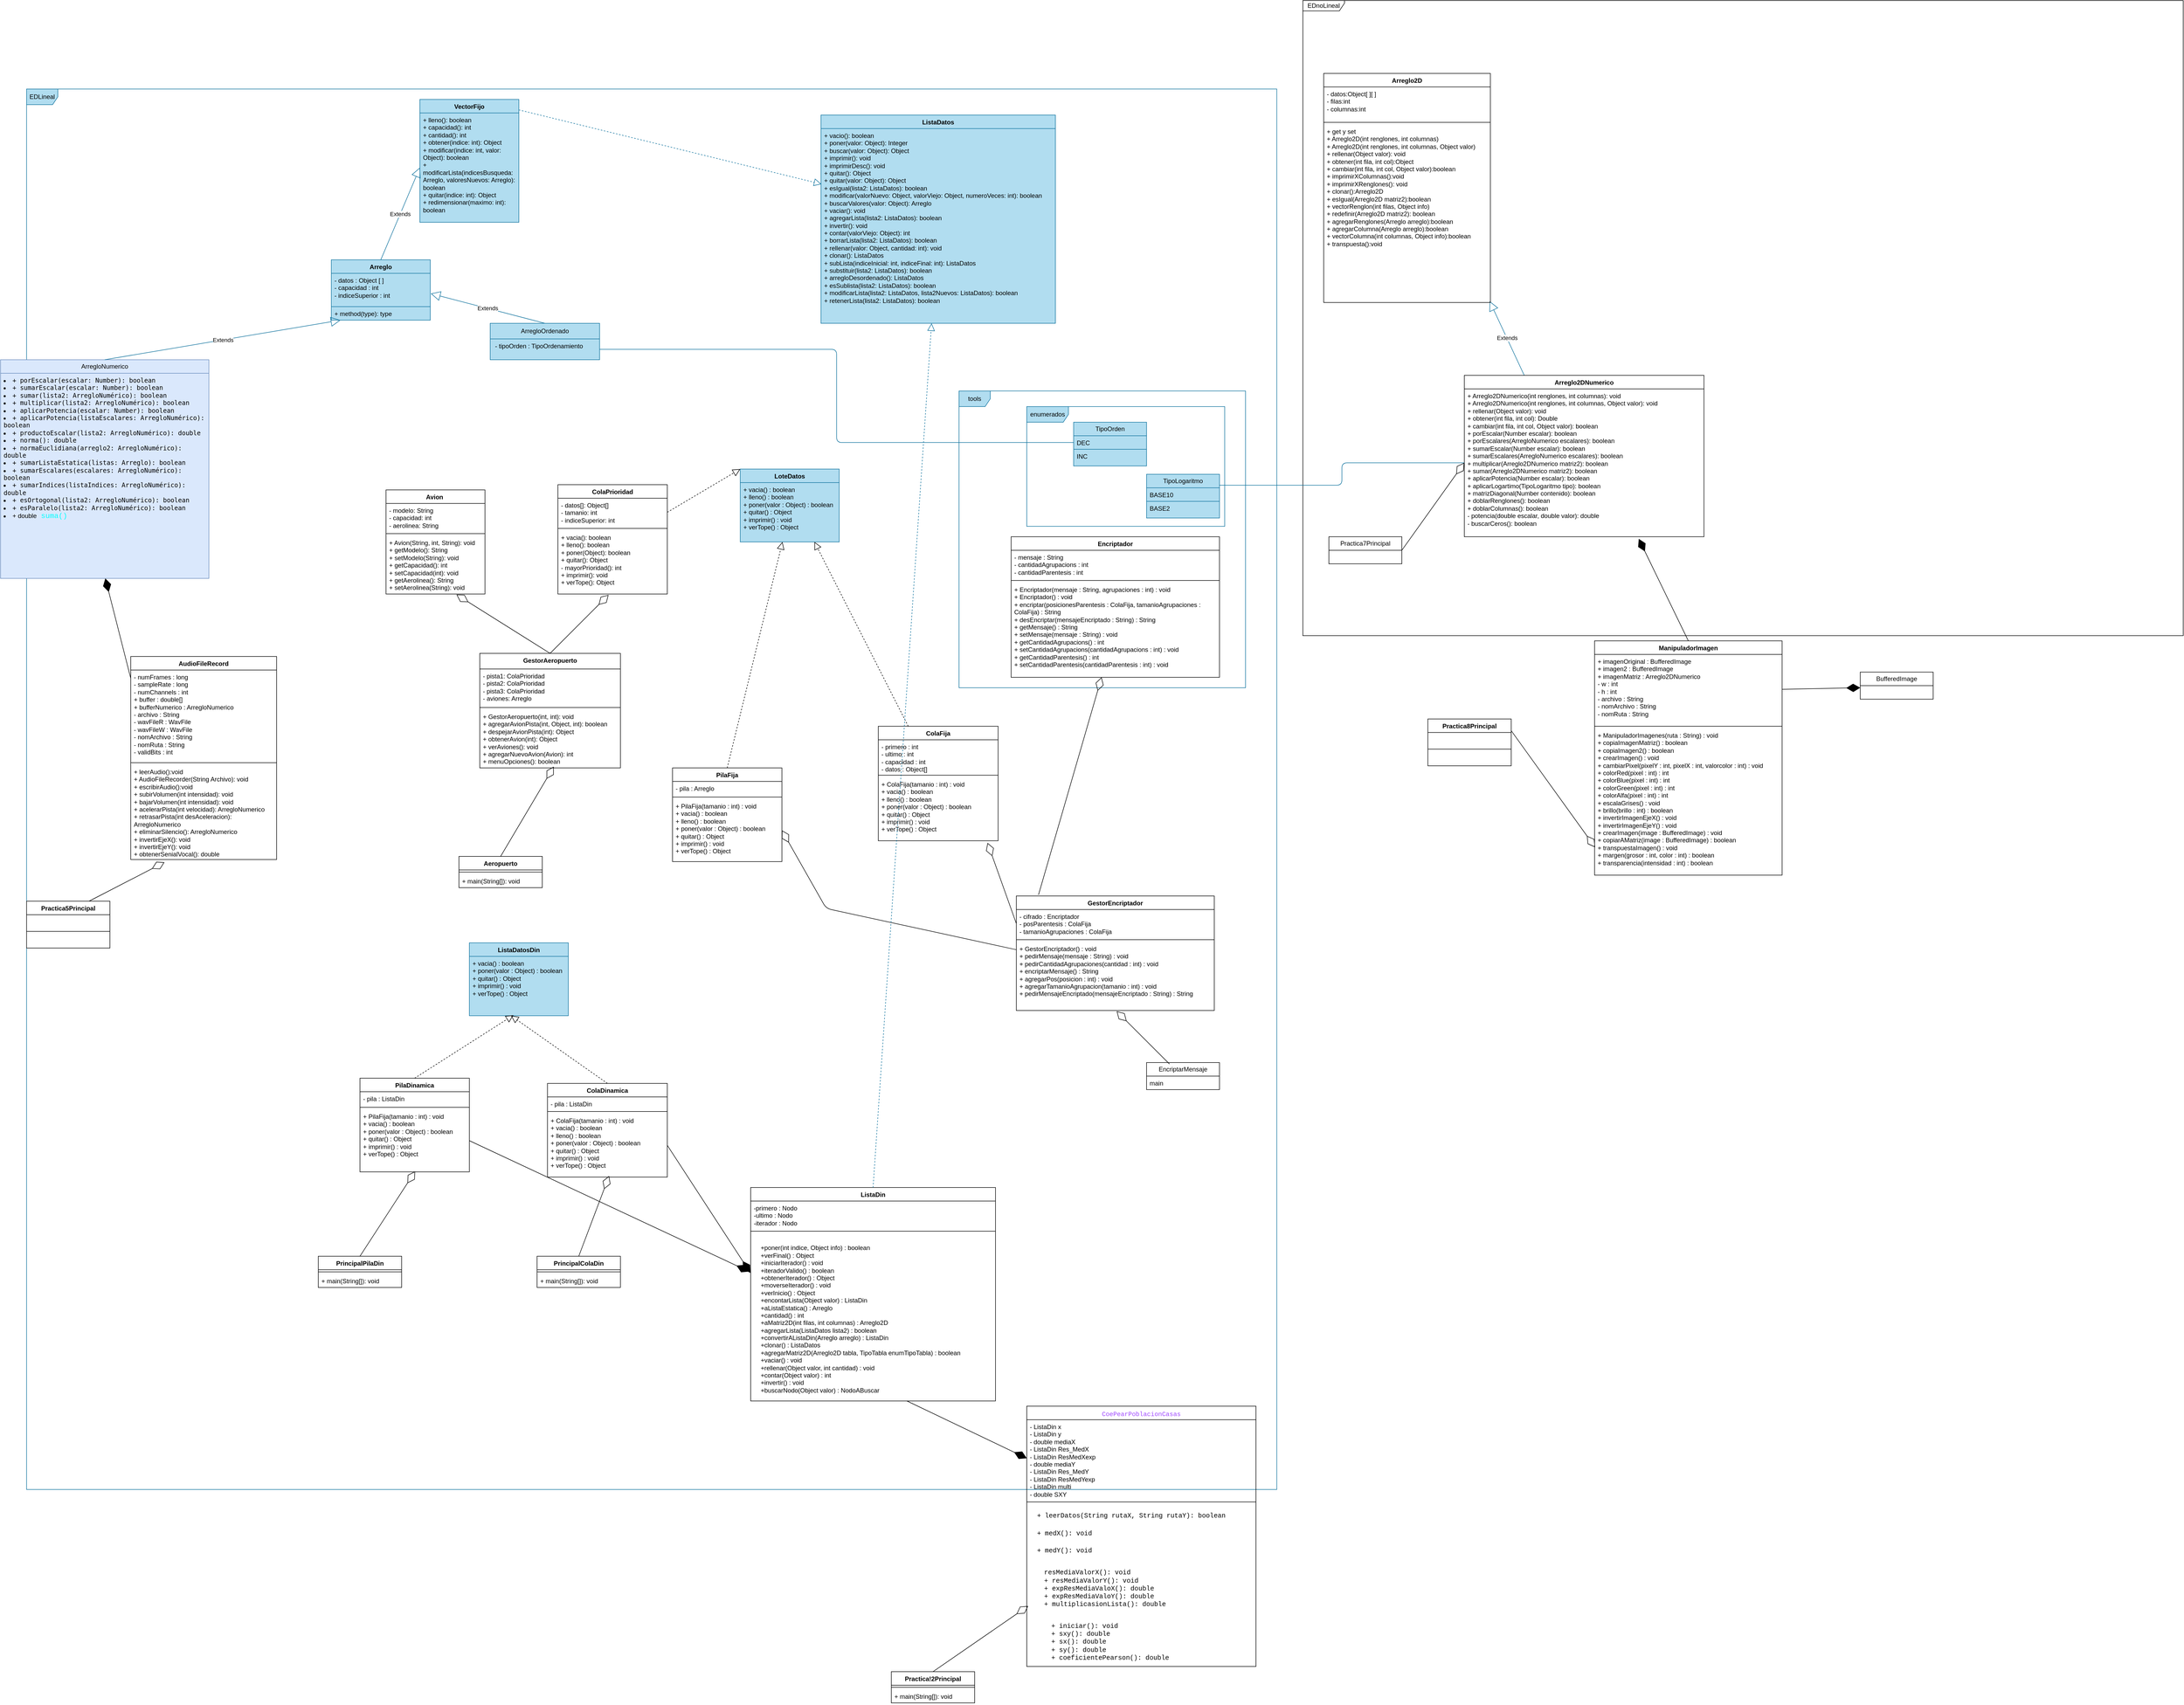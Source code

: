 <mxfile>
    <diagram id="Ew8yXwdpUrjKyERuwxty" name="Page-1">
        <mxGraphModel dx="3373" dy="2279" grid="1" gridSize="10" guides="1" tooltips="1" connect="1" arrows="1" fold="1" page="1" pageScale="1" pageWidth="850" pageHeight="1100" math="0" shadow="0">
            <root>
                <mxCell id="0"/>
                <mxCell id="1" parent="0"/>
                <mxCell id="2" value="ListaDatos" style="swimlane;fontStyle=1;align=center;verticalAlign=top;childLayout=stackLayout;horizontal=1;startSize=26;horizontalStack=0;resizeParent=1;resizeParentMax=0;resizeLast=0;collapsible=1;marginBottom=0;whiteSpace=wrap;html=1;fillColor=#b1ddf0;strokeColor=#10739e;" parent="1" vertex="1">
                    <mxGeometry x="685" y="90" width="450" height="400" as="geometry"/>
                </mxCell>
                <mxCell id="5" value="&lt;div&gt;&lt;font&gt;+ vacio(): boolean&lt;/font&gt;&lt;/div&gt;&lt;div&gt;&lt;font&gt;+ poner(valor: Object): Integer&lt;/font&gt;&lt;/div&gt;&lt;div&gt;&lt;font&gt;+ buscar(valor: Object): Object&lt;/font&gt;&lt;/div&gt;&lt;div&gt;&lt;font&gt;+ imprimir(): void&lt;/font&gt;&lt;/div&gt;&lt;div&gt;&lt;font&gt;+ imprimirDesc(): void&lt;/font&gt;&lt;/div&gt;&lt;div&gt;&lt;font&gt;+ quitar(): Object&lt;/font&gt;&lt;/div&gt;&lt;div&gt;&lt;font&gt;+ quitar(valor: Object): Object&lt;/font&gt;&lt;/div&gt;&lt;div&gt;&lt;font&gt;+ esIgual(lista2: ListaDatos): boolean&lt;/font&gt;&lt;/div&gt;&lt;div&gt;&lt;font&gt;+ modificar(valorNuevo: Object, valorViejo: Object, numeroVeces: int): boolean&lt;/font&gt;&lt;/div&gt;&lt;div&gt;&lt;font&gt;+ buscarValores(valor: Object): Arreglo&lt;/font&gt;&lt;/div&gt;&lt;div&gt;&lt;font&gt;+ vaciar(): void&lt;/font&gt;&lt;/div&gt;&lt;div&gt;&lt;font&gt;+ agregarLista(lista2: ListaDatos): boolean&lt;/font&gt;&lt;/div&gt;&lt;div&gt;&lt;font&gt;+ invertir(): void&lt;/font&gt;&lt;/div&gt;&lt;div&gt;&lt;font&gt;+ contar(valorViejo: Object): int&lt;/font&gt;&lt;/div&gt;&lt;div&gt;&lt;font&gt;+ borrarLista(lista2: ListaDatos): boolean&lt;/font&gt;&lt;/div&gt;&lt;div&gt;&lt;font&gt;+ rellenar(valor: Object, cantidad: int): void&lt;/font&gt;&lt;/div&gt;&lt;div&gt;&lt;font&gt;+ clonar(): ListaDatos&lt;/font&gt;&lt;/div&gt;&lt;div&gt;&lt;font&gt;+ subLista(indiceInicial: int, indiceFinal: int): ListaDatos&lt;/font&gt;&lt;/div&gt;&lt;div&gt;&lt;font&gt;+ substituir(lista2: ListaDatos): boolean&lt;/font&gt;&lt;/div&gt;&lt;div&gt;&lt;font&gt;+ arregloDesordenado(): ListaDatos&lt;/font&gt;&lt;/div&gt;&lt;div&gt;&lt;font&gt;+ esSublista(lista2: ListaDatos): boolean&lt;/font&gt;&lt;/div&gt;&lt;div&gt;&lt;font&gt;+ modificarLista(lista2: ListaDatos, lista2Nuevos: ListaDatos): boolean&lt;/font&gt;&lt;/div&gt;&lt;div&gt;&lt;font&gt;+ retenerLista(lista2: ListaDatos): boolean&lt;/font&gt;&lt;/div&gt;" style="text;strokeColor=#10739e;fillColor=#b1ddf0;align=left;verticalAlign=top;spacingLeft=4;spacingRight=4;overflow=hidden;rotatable=0;points=[[0,0.5],[1,0.5]];portConstraint=eastwest;whiteSpace=wrap;html=1;" parent="2" vertex="1">
                    <mxGeometry y="26" width="450" height="374" as="geometry"/>
                </mxCell>
                <mxCell id="11" value="VectorFijo" style="swimlane;fontStyle=1;align=center;verticalAlign=top;childLayout=stackLayout;horizontal=1;startSize=26;horizontalStack=0;resizeParent=1;resizeParentMax=0;resizeLast=0;collapsible=1;marginBottom=0;whiteSpace=wrap;html=1;fillColor=#b1ddf0;strokeColor=#10739e;" parent="1" vertex="1">
                    <mxGeometry x="-85" y="60" width="190" height="236" as="geometry"/>
                </mxCell>
                <mxCell id="14" value="&lt;div&gt;&lt;font&gt;+ lleno(): boolean&lt;/font&gt;&lt;/div&gt;&lt;div&gt;&lt;font&gt;+ capacidad(): int&lt;/font&gt;&lt;/div&gt;&lt;div&gt;&lt;font&gt;+ cantidad(): int&lt;/font&gt;&lt;/div&gt;&lt;div&gt;&lt;font&gt;+ obtener(indice: int): Object&lt;/font&gt;&lt;/div&gt;&lt;div&gt;&lt;font&gt;+ modificar(indice: int, valor: Object): boolean&lt;/font&gt;&lt;/div&gt;&lt;div&gt;&lt;font&gt;+ modificarLista(indicesBusqueda: Arreglo, valoresNuevos: Arreglo): boolean&lt;/font&gt;&lt;/div&gt;&lt;div&gt;&lt;font&gt;+ quitar(indice: int): Object&lt;/font&gt;&lt;/div&gt;&lt;div&gt;&lt;font&gt;+ redimensionar(maximo: int): boolean&lt;/font&gt;&lt;/div&gt;" style="text;strokeColor=#10739e;fillColor=#b1ddf0;align=left;verticalAlign=top;spacingLeft=4;spacingRight=4;overflow=hidden;rotatable=0;points=[[0,0.5],[1,0.5]];portConstraint=eastwest;whiteSpace=wrap;html=1;" parent="11" vertex="1">
                    <mxGeometry y="26" width="190" height="210" as="geometry"/>
                </mxCell>
                <mxCell id="15" value="" style="endArrow=block;dashed=1;endFill=0;endSize=12;html=1;exitX=1;exitY=0.085;exitDx=0;exitDy=0;exitPerimeter=0;fillColor=#b1ddf0;strokeColor=#10739e;entryX=0.002;entryY=0.285;entryDx=0;entryDy=0;entryPerimeter=0;" parent="1" source="11" target="5" edge="1">
                    <mxGeometry width="160" relative="1" as="geometry">
                        <mxPoint x="-265" y="500" as="sourcePoint"/>
                        <mxPoint x="532.13" y="298.058" as="targetPoint"/>
                    </mxGeometry>
                </mxCell>
                <mxCell id="16" value="Arreglo" style="swimlane;fontStyle=1;align=center;verticalAlign=top;childLayout=stackLayout;horizontal=1;startSize=26;horizontalStack=0;resizeParent=1;resizeParentMax=0;resizeLast=0;collapsible=1;marginBottom=0;whiteSpace=wrap;html=1;fillColor=#b1ddf0;strokeColor=#10739e;" parent="1" vertex="1">
                    <mxGeometry x="-255" y="368" width="190" height="116" as="geometry"/>
                </mxCell>
                <mxCell id="17" value="- datos : &lt;span class=&quot;hljs-keyword&quot;&gt;Object&amp;nbsp;&lt;/span&gt;[ ]&amp;nbsp;&lt;br&gt;- capacidad : &lt;span class=&quot;hljs-type&quot;&gt;int&lt;/span&gt;&amp;nbsp;&lt;br&gt;- indiceSuperior : &lt;span class=&quot;hljs-type&quot;&gt;int&lt;/span&gt;" style="text;strokeColor=#10739e;fillColor=#b1ddf0;align=left;verticalAlign=top;spacingLeft=4;spacingRight=4;overflow=hidden;rotatable=0;points=[[0,0.5],[1,0.5]];portConstraint=eastwest;whiteSpace=wrap;html=1;" parent="16" vertex="1">
                    <mxGeometry y="26" width="190" height="64" as="geometry"/>
                </mxCell>
                <mxCell id="19" value="+ method(type): type" style="text;strokeColor=#10739e;fillColor=#b1ddf0;align=left;verticalAlign=top;spacingLeft=4;spacingRight=4;overflow=hidden;rotatable=0;points=[[0,0.5],[1,0.5]];portConstraint=eastwest;whiteSpace=wrap;html=1;" parent="16" vertex="1">
                    <mxGeometry y="90" width="190" height="26" as="geometry"/>
                </mxCell>
                <mxCell id="20" value="Extends" style="endArrow=block;endSize=16;endFill=0;html=1;exitX=0.5;exitY=0;exitDx=0;exitDy=0;entryX=0;entryY=0.5;entryDx=0;entryDy=0;fillColor=#b1ddf0;strokeColor=#10739e;" parent="1" source="16" target="14" edge="1">
                    <mxGeometry width="160" relative="1" as="geometry">
                        <mxPoint x="-245" y="400" as="sourcePoint"/>
                        <mxPoint x="-85" y="400" as="targetPoint"/>
                    </mxGeometry>
                </mxCell>
                <mxCell id="21" value="ArregloOrdenado" style="swimlane;fontStyle=0;childLayout=stackLayout;horizontal=1;startSize=30;fillColor=#b1ddf0;horizontalStack=0;resizeParent=1;resizeParentMax=0;resizeLast=0;collapsible=1;marginBottom=0;whiteSpace=wrap;html=1;strokeColor=#10739e;" parent="1" vertex="1">
                    <mxGeometry x="50" y="490" width="210" height="70" as="geometry"/>
                </mxCell>
                <mxCell id="22" value="&amp;nbsp;- tipoOrden : TipoOrdenamiento" style="text;strokeColor=#10739e;fillColor=#b1ddf0;align=left;verticalAlign=top;spacingLeft=4;spacingRight=4;overflow=hidden;rotatable=0;points=[[0,0.5],[1,0.5]];portConstraint=eastwest;whiteSpace=wrap;html=1;" parent="21" vertex="1">
                    <mxGeometry y="30" width="210" height="40" as="geometry"/>
                </mxCell>
                <mxCell id="25" value="Extends" style="endArrow=block;endSize=16;endFill=0;html=1;entryX=1.005;entryY=0.609;entryDx=0;entryDy=0;entryPerimeter=0;exitX=0.5;exitY=0;exitDx=0;exitDy=0;fillColor=#b1ddf0;strokeColor=#10739e;" parent="1" source="21" target="17" edge="1">
                    <mxGeometry x="0.003" width="160" relative="1" as="geometry">
                        <mxPoint x="10" y="720" as="sourcePoint"/>
                        <mxPoint x="170" y="720" as="targetPoint"/>
                        <mxPoint as="offset"/>
                    </mxGeometry>
                </mxCell>
                <mxCell id="26" value="EDLineal" style="shape=umlFrame;whiteSpace=wrap;html=1;pointerEvents=0;fillColor=#b1ddf0;strokeColor=#10739e;" parent="1" vertex="1">
                    <mxGeometry x="-840" y="40" width="2400" height="2690" as="geometry"/>
                </mxCell>
                <mxCell id="28" value="TipoOrden" style="swimlane;fontStyle=0;childLayout=stackLayout;horizontal=1;startSize=26;fillColor=#b1ddf0;horizontalStack=0;resizeParent=1;resizeParentMax=0;resizeLast=0;collapsible=1;marginBottom=0;whiteSpace=wrap;html=1;strokeColor=#10739e;" parent="1" vertex="1">
                    <mxGeometry x="1170" y="680" width="140" height="84" as="geometry"/>
                </mxCell>
                <mxCell id="29" value="DEC" style="text;strokeColor=#10739e;fillColor=#b1ddf0;align=left;verticalAlign=top;spacingLeft=4;spacingRight=4;overflow=hidden;rotatable=0;points=[[0,0.5],[1,0.5]];portConstraint=eastwest;whiteSpace=wrap;html=1;" parent="28" vertex="1">
                    <mxGeometry y="26" width="140" height="26" as="geometry"/>
                </mxCell>
                <mxCell id="31" value="INC" style="text;strokeColor=#10739e;fillColor=#b1ddf0;align=left;verticalAlign=top;spacingLeft=4;spacingRight=4;overflow=hidden;rotatable=0;points=[[0,0.5],[1,0.5]];portConstraint=eastwest;whiteSpace=wrap;html=1;" parent="28" vertex="1">
                    <mxGeometry y="52" width="140" height="32" as="geometry"/>
                </mxCell>
                <mxCell id="32" value="enumerados" style="shape=umlFrame;whiteSpace=wrap;html=1;pointerEvents=0;width=80;height=30;fillColor=#b1ddf0;strokeColor=#10739e;" parent="1" vertex="1">
                    <mxGeometry x="1080" y="650" width="380" height="230" as="geometry"/>
                </mxCell>
                <mxCell id="33" value="tools" style="shape=umlFrame;whiteSpace=wrap;html=1;pointerEvents=0;fillColor=#b1ddf0;strokeColor=#10739e;" parent="1" vertex="1">
                    <mxGeometry x="950" y="620" width="550" height="570" as="geometry"/>
                </mxCell>
                <mxCell id="34" value="" style="endArrow=none;html=1;edgeStyle=orthogonalEdgeStyle;entryX=0;entryY=0.5;entryDx=0;entryDy=0;exitX=1;exitY=0.5;exitDx=0;exitDy=0;fillColor=#b1ddf0;strokeColor=#10739e;" parent="1" source="22" target="29" edge="1">
                    <mxGeometry relative="1" as="geometry">
                        <mxPoint x="950" y="910" as="sourcePoint"/>
                        <mxPoint x="1110" y="910" as="targetPoint"/>
                    </mxGeometry>
                </mxCell>
                <mxCell id="35" value="ArregloNumerico" style="swimlane;fontStyle=0;childLayout=stackLayout;horizontal=1;startSize=26;fillColor=#dae8fc;horizontalStack=0;resizeParent=1;resizeParentMax=0;resizeLast=0;collapsible=1;marginBottom=0;whiteSpace=wrap;html=1;strokeColor=#6c8ebf;" parent="1" vertex="1">
                    <mxGeometry x="-890" y="560" width="400" height="420" as="geometry"/>
                </mxCell>
                <mxCell id="36" value="&lt;li data-sourcepos=&quot;8:5-8:46&quot;&gt;&lt;code&gt;+ porEscalar(escalar: Number): boolean&lt;/code&gt;&lt;/li&gt;&lt;li data-sourcepos=&quot;9:5-9:48&quot;&gt;&lt;code&gt;+ sumarEscalar(escalar: Number): boolean&lt;/code&gt;&lt;/li&gt;&lt;li data-sourcepos=&quot;10:5-10:49&quot;&gt;&lt;code&gt;+ sumar(lista2: ArregloNumérico): boolean&lt;/code&gt;&lt;/li&gt;&lt;li data-sourcepos=&quot;11:5-11:55&quot;&gt;&lt;code&gt;+ multiplicar(lista2: ArregloNumérico): boolean&lt;/code&gt;&lt;/li&gt;&lt;li data-sourcepos=&quot;12:5-12:51&quot;&gt;&lt;code&gt;+ aplicarPotencia(escalar: Number): boolean&lt;/code&gt;&lt;/li&gt;&lt;li data-sourcepos=&quot;13:5-13:67&quot;&gt;&lt;code&gt;+ aplicarPotencia(listaEscalares: ArregloNumérico): boolean&lt;/code&gt;&lt;/li&gt;&lt;li data-sourcepos=&quot;14:5-14:58&quot;&gt;&lt;code&gt;+ productoEscalar(lista2: ArregloNumérico): double&lt;/code&gt;&lt;/li&gt;&lt;li data-sourcepos=&quot;15:5-15:25&quot;&gt;&lt;code&gt;+ norma(): double&lt;/code&gt;&lt;/li&gt;&lt;li data-sourcepos=&quot;16:5-16:60&quot;&gt;&lt;code&gt;+ normaEuclidiana(arreglo2: ArregloNumérico): double&lt;/code&gt;&lt;/li&gt;&lt;li data-sourcepos=&quot;17:5-17:54&quot;&gt;&lt;code&gt;+ sumarListaEstatica(listas: Arreglo): boolean&lt;/code&gt;&lt;/li&gt;&lt;li data-sourcepos=&quot;18:5-18:61&quot;&gt;&lt;code&gt;+ sumarEscalares(escalares: ArregloNumérico): boolean&lt;/code&gt;&lt;/li&gt;&lt;li data-sourcepos=&quot;19:5-19:61&quot;&gt;&lt;code&gt;+ sumarIndices(listaIndices: ArregloNumérico): double&lt;/code&gt;&lt;/li&gt;&lt;li data-sourcepos=&quot;20:5-20:55&quot;&gt;&lt;code&gt;+ esOrtogonal(lista2: ArregloNumérico): boolean&lt;/code&gt;&lt;/li&gt;&lt;li data-sourcepos=&quot;21:5-22:0&quot;&gt;&lt;code&gt;+ esParalelo(lista2: ArregloNumérico): boolean&lt;/code&gt;&lt;/li&gt;&lt;li data-sourcepos=&quot;21:5-22:0&quot;&gt;&lt;span style=&quot;background-color: rgba(255, 255, 255, 0.1);&quot;&gt;+&amp;nbsp;&lt;/span&gt;double&lt;font face=&quot;Consolas, Courier New, monospace&quot; color=&quot;#00ffff&quot;&gt;&lt;span style=&quot;font-size: 14px; white-space: pre;&quot;&gt;&amp;nbsp;suma()&lt;/span&gt;&lt;/font&gt;&lt;/li&gt;" style="text;strokeColor=#6c8ebf;fillColor=#dae8fc;align=left;verticalAlign=top;spacingLeft=4;spacingRight=4;overflow=hidden;rotatable=0;points=[[0,0.5],[1,0.5]];portConstraint=eastwest;whiteSpace=wrap;html=1;" parent="35" vertex="1">
                    <mxGeometry y="26" width="400" height="394" as="geometry"/>
                </mxCell>
                <mxCell id="39" value="Extends" style="endArrow=block;endSize=16;endFill=0;html=1;fillColor=#b1ddf0;strokeColor=#10739e;entryX=0.996;entryY=0.993;entryDx=0;entryDy=0;exitX=0.25;exitY=0;exitDx=0;exitDy=0;entryPerimeter=0;" parent="1" source="65" target="63" edge="1">
                    <mxGeometry x="0.003" width="160" relative="1" as="geometry">
                        <mxPoint x="1850.005" y="564" as="sourcePoint"/>
                        <mxPoint x="1908.24" y="370" as="targetPoint"/>
                        <mxPoint as="offset"/>
                        <Array as="points"/>
                    </mxGeometry>
                </mxCell>
                <mxCell id="44" value="AudioFileRecord" style="swimlane;fontStyle=1;align=center;verticalAlign=top;childLayout=stackLayout;horizontal=1;startSize=26;horizontalStack=0;resizeParent=1;resizeParentMax=0;resizeLast=0;collapsible=1;marginBottom=0;whiteSpace=wrap;html=1;" parent="1" vertex="1">
                    <mxGeometry x="-640" y="1130" width="280" height="390" as="geometry"/>
                </mxCell>
                <mxCell id="45" value="&lt;div&gt;- numFrames : long&lt;/div&gt;&lt;div&gt;- sampleRate : long&lt;/div&gt;&lt;div&gt;- numChannels : int&lt;/div&gt;&lt;div&gt;+ buffer : double[]&lt;/div&gt;&lt;div&gt;+ bufferNumerico : ArregloNumerico&lt;/div&gt;&lt;div&gt;- archivo : String&lt;/div&gt;&lt;div&gt;- wavFileR : WavFile&lt;/div&gt;&lt;div&gt;- wavFileW : WavFile&lt;/div&gt;&lt;div&gt;- nomArchivo : String&lt;/div&gt;&lt;div&gt;- nomRuta : String&lt;/div&gt;&lt;div&gt;- validBits : int&lt;/div&gt;&lt;div&gt;&lt;br style=&quot;color: rgb(63, 63, 63);&quot;&gt;&lt;/div&gt;" style="text;strokeColor=none;fillColor=none;align=left;verticalAlign=top;spacingLeft=4;spacingRight=4;overflow=hidden;rotatable=0;points=[[0,0.5],[1,0.5]];portConstraint=eastwest;whiteSpace=wrap;html=1;" parent="44" vertex="1">
                    <mxGeometry y="26" width="280" height="174" as="geometry"/>
                </mxCell>
                <mxCell id="46" value="" style="line;strokeWidth=1;fillColor=none;align=left;verticalAlign=middle;spacingTop=-1;spacingLeft=3;spacingRight=3;rotatable=0;labelPosition=right;points=[];portConstraint=eastwest;strokeColor=inherit;" parent="44" vertex="1">
                    <mxGeometry y="200" width="280" height="8" as="geometry"/>
                </mxCell>
                <mxCell id="47" value="&lt;div&gt;&lt;font&gt;+ leerAudio():void&lt;/font&gt;&lt;/div&gt;&lt;div&gt;&lt;font&gt;+ AudioFileRecorder(String Archivo): void&lt;/font&gt;&lt;/div&gt;&lt;div&gt;&lt;font&gt;+ escribirAudio():void&lt;/font&gt;&lt;/div&gt;&lt;div&gt;&lt;font&gt;+ subirVolumen(int intensidad): void&lt;/font&gt;&lt;/div&gt;&lt;div&gt;&lt;font&gt;+ bajarVolumen(int intensidad): void&lt;/font&gt;&lt;/div&gt;&lt;div&gt;&lt;font&gt;+ acelerarPista(int velocidad): ArregloNumerico&lt;/font&gt;&lt;/div&gt;&lt;div&gt;&lt;font&gt;+ retrasarPista(int desAceleracion): ArregloNumerico&lt;/font&gt;&lt;/div&gt;&lt;div&gt;&lt;font&gt;+ eliminarSilencio(): ArregloNumerico&lt;/font&gt;&lt;/div&gt;&lt;div&gt;&lt;font&gt;+ invertirEjeX(): void&lt;/font&gt;&lt;/div&gt;&lt;div&gt;&lt;font&gt;+ invertirEjeY(): void&lt;/font&gt;&lt;/div&gt;&lt;div&gt;&lt;font&gt;+ obtenerSenialVocal(): double&lt;/font&gt;&lt;/div&gt;" style="text;strokeColor=none;fillColor=none;align=left;verticalAlign=top;spacingLeft=4;spacingRight=4;overflow=hidden;rotatable=0;points=[[0,0.5],[1,0.5]];portConstraint=eastwest;whiteSpace=wrap;html=1;" parent="44" vertex="1">
                    <mxGeometry y="208" width="280" height="182" as="geometry"/>
                </mxCell>
                <mxCell id="48" value="" style="endArrow=diamondThin;endFill=1;endSize=24;html=1;entryX=0.503;entryY=1;entryDx=0;entryDy=0;entryPerimeter=0;exitX=0;exitY=0.092;exitDx=0;exitDy=0;exitPerimeter=0;" parent="1" source="45" target="36" edge="1">
                    <mxGeometry width="160" relative="1" as="geometry">
                        <mxPoint x="-470" y="960" as="sourcePoint"/>
                        <mxPoint x="-310" y="960" as="targetPoint"/>
                    </mxGeometry>
                </mxCell>
                <mxCell id="53" value="Practica5Principal" style="swimlane;fontStyle=1;align=center;verticalAlign=top;childLayout=stackLayout;horizontal=1;startSize=26;horizontalStack=0;resizeParent=1;resizeParentMax=0;resizeLast=0;collapsible=1;marginBottom=0;whiteSpace=wrap;html=1;" parent="1" vertex="1">
                    <mxGeometry x="-840" y="1600" width="160" height="90" as="geometry"/>
                </mxCell>
                <mxCell id="55" value="" style="line;strokeWidth=1;fillColor=none;align=left;verticalAlign=middle;spacingTop=-1;spacingLeft=3;spacingRight=3;rotatable=0;labelPosition=right;points=[];portConstraint=eastwest;strokeColor=inherit;" parent="53" vertex="1">
                    <mxGeometry y="26" width="160" height="64" as="geometry"/>
                </mxCell>
                <mxCell id="59" value="" style="endArrow=diamondThin;endFill=0;endSize=24;html=1;exitX=0.75;exitY=0;exitDx=0;exitDy=0;entryX=0.231;entryY=1.029;entryDx=0;entryDy=0;entryPerimeter=0;" parent="1" source="53" target="47" edge="1">
                    <mxGeometry width="160" relative="1" as="geometry">
                        <mxPoint x="-470" y="1380" as="sourcePoint"/>
                        <mxPoint x="-310" y="1380" as="targetPoint"/>
                        <Array as="points"/>
                    </mxGeometry>
                </mxCell>
                <mxCell id="60" value="Arreglo2D" style="swimlane;fontStyle=1;align=center;verticalAlign=top;childLayout=stackLayout;horizontal=1;startSize=26;horizontalStack=0;resizeParent=1;resizeParentMax=0;resizeLast=0;collapsible=1;marginBottom=0;whiteSpace=wrap;html=1;" parent="1" vertex="1">
                    <mxGeometry x="1650" y="10" width="320" height="440" as="geometry"/>
                </mxCell>
                <mxCell id="61" value="- datos:Object[ ][ ]&lt;div&gt;- filas:int&lt;/div&gt;&lt;div&gt;- columnas:int&lt;/div&gt;" style="text;strokeColor=none;fillColor=none;align=left;verticalAlign=top;spacingLeft=4;spacingRight=4;overflow=hidden;rotatable=0;points=[[0,0.5],[1,0.5]];portConstraint=eastwest;whiteSpace=wrap;html=1;" parent="60" vertex="1">
                    <mxGeometry y="26" width="320" height="64" as="geometry"/>
                </mxCell>
                <mxCell id="62" value="" style="line;strokeWidth=1;fillColor=none;align=left;verticalAlign=middle;spacingTop=-1;spacingLeft=3;spacingRight=3;rotatable=0;labelPosition=right;points=[];portConstraint=eastwest;strokeColor=inherit;" parent="60" vertex="1">
                    <mxGeometry y="90" width="320" height="8" as="geometry"/>
                </mxCell>
                <mxCell id="63" value="+ get y set&lt;br&gt;+ Arreglo2D(int renglones, int columnas)&lt;div&gt;+ Arreglo2D(&lt;span style=&quot;color: rgb(0, 0, 0); background-color: transparent;&quot;&gt;int renglones, int columnas, Object valor&lt;/span&gt;&lt;span style=&quot;background-color: transparent;&quot;&gt;)&lt;/span&gt;&lt;/div&gt;&lt;div&gt;&lt;span style=&quot;background-color: transparent;&quot;&gt;+ rellenar(Object valor): void&lt;/span&gt;&lt;/div&gt;&lt;div&gt;&lt;span style=&quot;background-color: transparent;&quot;&gt;+ obtener(int fila, int col):Object&lt;/span&gt;&lt;/div&gt;&lt;div&gt;&lt;span style=&quot;background-color: transparent;&quot;&gt;+ cambiar(int fila, int col, Object valor):boolean&lt;/span&gt;&lt;/div&gt;&lt;div&gt;&lt;span style=&quot;background-color: transparent;&quot;&gt;+ imprimirXColumnas():void&lt;/span&gt;&lt;/div&gt;&lt;div&gt;&lt;span style=&quot;background-color: transparent;&quot;&gt;+ imprimirXRenglones(): void&lt;/span&gt;&lt;/div&gt;&lt;div&gt;&lt;span style=&quot;background-color: transparent;&quot;&gt;+ clonar():Arreglo2D&lt;/span&gt;&lt;/div&gt;&lt;div&gt;&lt;span style=&quot;background-color: transparent;&quot;&gt;+ esIgual(Arreglo2D matriz2):boolean&lt;/span&gt;&lt;/div&gt;&lt;div&gt;&lt;span style=&quot;background-color: transparent;&quot;&gt;+ vectorRenglon(int filas, Object info)&lt;/span&gt;&lt;/div&gt;&lt;div&gt;&lt;span style=&quot;background-color: transparent;&quot;&gt;+ redefinir(Arreglo2D matriz2): boolean&lt;/span&gt;&lt;/div&gt;&lt;div&gt;&lt;span style=&quot;background-color: transparent;&quot;&gt;+ agregarRenglones(Arreglo arreglo):boolean&lt;/span&gt;&lt;/div&gt;&lt;div&gt;&lt;span style=&quot;background-color: transparent;&quot;&gt;+ agregarColumna(Arreglo arreglo):boolean&lt;/span&gt;&lt;/div&gt;&lt;div&gt;&lt;span style=&quot;background-color: transparent;&quot;&gt;+ vectorColumna(int columnas, Object info):boolean&lt;/span&gt;&lt;/div&gt;&lt;div&gt;&lt;span style=&quot;background-color: transparent;&quot;&gt;+ transpuesta():void&lt;/span&gt;&lt;/div&gt;" style="text;strokeColor=none;fillColor=none;align=left;verticalAlign=top;spacingLeft=4;spacingRight=4;overflow=hidden;rotatable=0;points=[[0,0.5],[1,0.5]];portConstraint=eastwest;whiteSpace=wrap;html=1;" parent="60" vertex="1">
                    <mxGeometry y="98" width="320" height="342" as="geometry"/>
                </mxCell>
                <mxCell id="64" value="EDnoLineal" style="shape=umlFrame;whiteSpace=wrap;html=1;pointerEvents=0;width=80;height=20;" parent="1" vertex="1">
                    <mxGeometry x="1610" y="-130" width="1690" height="1220" as="geometry"/>
                </mxCell>
                <mxCell id="65" value="Arreglo2DNumerico" style="swimlane;fontStyle=1;align=center;verticalAlign=top;childLayout=stackLayout;horizontal=1;startSize=26;horizontalStack=0;resizeParent=1;resizeParentMax=0;resizeLast=0;collapsible=1;marginBottom=0;whiteSpace=wrap;html=1;" parent="1" vertex="1">
                    <mxGeometry x="1920" y="590" width="460" height="310" as="geometry"/>
                </mxCell>
                <mxCell id="68" value="&lt;div&gt;&lt;font color=&quot;#000000&quot;&gt;+ Arreglo2DNumerico(int renglones, int columnas): void&lt;/font&gt;&lt;/div&gt;&lt;div&gt;&lt;font color=&quot;#000000&quot;&gt;+ Arreglo2DNumerico(int renglones, int columnas, Object valor): void&lt;/font&gt;&lt;/div&gt;&lt;div&gt;&lt;font color=&quot;#000000&quot;&gt;+ rellenar(Object valor): void&lt;/font&gt;&lt;/div&gt;&lt;div&gt;&lt;font color=&quot;#000000&quot;&gt;+ obtener(int fila, int col): Double&lt;/font&gt;&lt;/div&gt;&lt;div&gt;&lt;font color=&quot;#000000&quot;&gt;+ cambiar(int fila, int col, Object valor): boolean&lt;/font&gt;&lt;/div&gt;&lt;div&gt;&lt;font color=&quot;#000000&quot;&gt;+ porEscalar(Number escalar): boolean&lt;/font&gt;&lt;/div&gt;&lt;div&gt;&lt;font color=&quot;#000000&quot;&gt;+ porEscalares(ArregloNumerico escalares): boolean&lt;/font&gt;&lt;/div&gt;&lt;div&gt;&lt;font color=&quot;#000000&quot;&gt;+ sumarEscalar(Number escalar): boolean&lt;/font&gt;&lt;/div&gt;&lt;div&gt;&lt;font color=&quot;#000000&quot;&gt;+ sumarEscalares(ArregloNumerico escalares): boolean&lt;/font&gt;&lt;/div&gt;&lt;div&gt;&lt;font color=&quot;#000000&quot;&gt;+ multiplicar(Arreglo2DNumerico matriz2): boolean&lt;/font&gt;&lt;/div&gt;&lt;div&gt;&lt;font color=&quot;#000000&quot;&gt;+ sumar(Arreglo2DNumerico matriz2): boolean&lt;/font&gt;&lt;/div&gt;&lt;div&gt;&lt;font color=&quot;#000000&quot;&gt;+ aplicarPotencia(Number escalar): boolean&lt;/font&gt;&lt;/div&gt;&lt;div&gt;&lt;font color=&quot;#000000&quot;&gt;+ aplicarLogartimo(TipoLogaritmo tipo): boolean&lt;/font&gt;&lt;/div&gt;&lt;div&gt;&lt;font color=&quot;#000000&quot;&gt;+ matrizDiagonal(Number contenido): boolean&lt;/font&gt;&lt;/div&gt;&lt;div&gt;&lt;font color=&quot;#000000&quot;&gt;+ doblarRenglones(): boolean&lt;/font&gt;&lt;/div&gt;&lt;div&gt;&lt;font color=&quot;#000000&quot;&gt;+ doblarColumnas(): boolean&lt;/font&gt;&lt;/div&gt;&lt;div&gt;&lt;font&gt;&lt;div style=&quot;&quot;&gt;- potencia(double escalar, double valor): double&lt;/div&gt;&lt;div style=&quot;&quot;&gt;- buscarCeros(): boolean&lt;/div&gt;&lt;/font&gt;&lt;/div&gt;" style="text;strokeColor=none;fillColor=none;align=left;verticalAlign=top;spacingLeft=4;spacingRight=4;overflow=hidden;rotatable=0;points=[[0,0.5],[1,0.5]];portConstraint=eastwest;whiteSpace=wrap;html=1;" parent="65" vertex="1">
                    <mxGeometry y="26" width="460" height="284" as="geometry"/>
                </mxCell>
                <mxCell id="69" value="Extends" style="endArrow=block;endSize=16;endFill=0;html=1;fillColor=#b1ddf0;strokeColor=#10739e;exitX=0.5;exitY=0;exitDx=0;exitDy=0;" parent="1" source="35" target="19" edge="1">
                    <mxGeometry x="0.003" width="160" relative="1" as="geometry">
                        <mxPoint x="-88" y="650" as="sourcePoint"/>
                        <mxPoint x="-30" y="456" as="targetPoint"/>
                        <mxPoint as="offset"/>
                    </mxGeometry>
                </mxCell>
                <mxCell id="70" value="TipoLogaritmo" style="swimlane;fontStyle=0;childLayout=stackLayout;horizontal=1;startSize=26;fillColor=#b1ddf0;horizontalStack=0;resizeParent=1;resizeParentMax=0;resizeLast=0;collapsible=1;marginBottom=0;whiteSpace=wrap;html=1;strokeColor=#10739e;" parent="1" vertex="1">
                    <mxGeometry x="1310" y="780" width="140" height="84" as="geometry"/>
                </mxCell>
                <mxCell id="71" value="BASE10" style="text;strokeColor=#10739e;fillColor=#b1ddf0;align=left;verticalAlign=top;spacingLeft=4;spacingRight=4;overflow=hidden;rotatable=0;points=[[0,0.5],[1,0.5]];portConstraint=eastwest;whiteSpace=wrap;html=1;" parent="70" vertex="1">
                    <mxGeometry y="26" width="140" height="26" as="geometry"/>
                </mxCell>
                <mxCell id="72" value="BASE2" style="text;strokeColor=#10739e;fillColor=#b1ddf0;align=left;verticalAlign=top;spacingLeft=4;spacingRight=4;overflow=hidden;rotatable=0;points=[[0,0.5],[1,0.5]];portConstraint=eastwest;whiteSpace=wrap;html=1;" parent="70" vertex="1">
                    <mxGeometry y="52" width="140" height="32" as="geometry"/>
                </mxCell>
                <mxCell id="73" value="" style="endArrow=none;html=1;edgeStyle=orthogonalEdgeStyle;entryX=0;entryY=0.5;entryDx=0;entryDy=0;exitX=1;exitY=0.25;exitDx=0;exitDy=0;fillColor=#b1ddf0;strokeColor=#10739e;" parent="1" source="70" target="68" edge="1">
                    <mxGeometry relative="1" as="geometry">
                        <mxPoint x="1670" y="1180" as="sourcePoint"/>
                        <mxPoint x="2075" y="1499" as="targetPoint"/>
                    </mxGeometry>
                </mxCell>
                <mxCell id="74" value="Practica7Principal" style="swimlane;fontStyle=0;childLayout=stackLayout;horizontal=1;startSize=26;fillColor=none;horizontalStack=0;resizeParent=1;resizeParentMax=0;resizeLast=0;collapsible=1;marginBottom=0;whiteSpace=wrap;html=1;" parent="1" vertex="1">
                    <mxGeometry x="1660" y="900" width="140" height="52" as="geometry"/>
                </mxCell>
                <mxCell id="78" value="" style="endArrow=diamondThin;endFill=0;endSize=24;html=1;entryX=0;entryY=0.5;entryDx=0;entryDy=0;exitX=1;exitY=0.5;exitDx=0;exitDy=0;" parent="1" source="74" target="68" edge="1">
                    <mxGeometry width="160" relative="1" as="geometry">
                        <mxPoint x="1760" y="888" as="sourcePoint"/>
                        <mxPoint x="1710" y="1186" as="targetPoint"/>
                        <Array as="points"/>
                    </mxGeometry>
                </mxCell>
                <mxCell id="83" value="ManipuladorImagen" style="swimlane;fontStyle=1;align=center;verticalAlign=top;childLayout=stackLayout;horizontal=1;startSize=26;horizontalStack=0;resizeParent=1;resizeParentMax=0;resizeLast=0;collapsible=1;marginBottom=0;whiteSpace=wrap;html=1;" parent="1" vertex="1">
                    <mxGeometry x="2170" y="1100" width="360" height="450" as="geometry"/>
                </mxCell>
                <mxCell id="84" value="&lt;div&gt;&lt;font color=&quot;#000000&quot;&gt;+ imagenOriginal : BufferedImage&lt;/font&gt;&lt;/div&gt;&lt;div&gt;&lt;font color=&quot;#000000&quot;&gt;+ imagen2 : BufferedImage&lt;/font&gt;&lt;/div&gt;&lt;div&gt;&lt;font color=&quot;#000000&quot;&gt;+ imagenMatriz : Arreglo2DNumerico&lt;/font&gt;&lt;/div&gt;&lt;div&gt;&lt;font color=&quot;#000000&quot;&gt;- w : int&lt;/font&gt;&lt;/div&gt;&lt;div&gt;&lt;font color=&quot;#000000&quot;&gt;- h : int&lt;/font&gt;&lt;/div&gt;&lt;div&gt;&lt;font color=&quot;#000000&quot;&gt;- archivo : String&lt;/font&gt;&lt;/div&gt;&lt;div&gt;&lt;font color=&quot;#000000&quot;&gt;- nomArchivo : String&lt;/font&gt;&lt;/div&gt;&lt;div&gt;&lt;font color=&quot;#000000&quot;&gt;- nomRuta : String&lt;/font&gt;&lt;/div&gt;" style="text;strokeColor=none;fillColor=none;align=left;verticalAlign=top;spacingLeft=4;spacingRight=4;overflow=hidden;rotatable=0;points=[[0,0.5],[1,0.5]];portConstraint=eastwest;whiteSpace=wrap;html=1;" parent="83" vertex="1">
                    <mxGeometry y="26" width="360" height="134" as="geometry"/>
                </mxCell>
                <mxCell id="85" value="" style="line;strokeWidth=1;fillColor=none;align=left;verticalAlign=middle;spacingTop=-1;spacingLeft=3;spacingRight=3;rotatable=0;labelPosition=right;points=[];portConstraint=eastwest;strokeColor=inherit;" parent="83" vertex="1">
                    <mxGeometry y="160" width="360" height="8" as="geometry"/>
                </mxCell>
                <mxCell id="86" value="&lt;div&gt;&lt;font color=&quot;#000000&quot;&gt;+ ManipuladorImagenes(ruta : String) : void&lt;/font&gt;&lt;/div&gt;&lt;div&gt;&lt;font color=&quot;#000000&quot;&gt;+ copiaImagenMatriz() : boolean&lt;/font&gt;&lt;/div&gt;&lt;div&gt;&lt;font color=&quot;#000000&quot;&gt;+ copiaImagen2() : boolean&lt;/font&gt;&lt;/div&gt;&lt;div&gt;&lt;font color=&quot;#000000&quot;&gt;+ crearImagen() : void&lt;/font&gt;&lt;/div&gt;&lt;div&gt;&lt;font color=&quot;#000000&quot;&gt;+ cambiarPixel(pixelY : int, pixelX : int, valorcolor : int) : void&lt;/font&gt;&lt;/div&gt;&lt;div&gt;&lt;font color=&quot;#000000&quot;&gt;+ colorRed(pixel : int) : int&lt;/font&gt;&lt;/div&gt;&lt;div&gt;&lt;font color=&quot;#000000&quot;&gt;+ colorBlue(pixel : int) : int&lt;/font&gt;&lt;/div&gt;&lt;div&gt;&lt;font color=&quot;#000000&quot;&gt;+ colorGreen(pixel : int) : int&lt;/font&gt;&lt;/div&gt;&lt;div&gt;&lt;font color=&quot;#000000&quot;&gt;+ colorAlfa(pixel : int) : int&lt;/font&gt;&lt;/div&gt;&lt;div&gt;&lt;font color=&quot;#000000&quot;&gt;+ escalaGrises() : void&lt;/font&gt;&lt;/div&gt;&lt;div&gt;&lt;font color=&quot;#000000&quot;&gt;+ brillo(brillo : int) : boolean&lt;/font&gt;&lt;/div&gt;&lt;div&gt;&lt;font color=&quot;#000000&quot;&gt;+ invertirImagenEjeX() : void&lt;/font&gt;&lt;/div&gt;&lt;div&gt;&lt;font color=&quot;#000000&quot;&gt;+ invertirImagenEjeY() : void&lt;/font&gt;&lt;/div&gt;&lt;div&gt;&lt;font color=&quot;#000000&quot;&gt;+ crearImagen(image : BufferedImage) : void&lt;/font&gt;&lt;/div&gt;&lt;div&gt;&lt;font color=&quot;#000000&quot;&gt;+ copiarAMatriz(image : BufferedImage) : boolean&lt;/font&gt;&lt;/div&gt;&lt;div&gt;&lt;font color=&quot;#000000&quot;&gt;+ transpuestaImagen() : void&lt;/font&gt;&lt;/div&gt;&lt;div&gt;&lt;font color=&quot;#000000&quot;&gt;+ margen(grosor : int, color : int) : boolean&lt;/font&gt;&lt;/div&gt;&lt;div&gt;&lt;font color=&quot;#000000&quot;&gt;+ transparencia(intensidad : int) : boolean&lt;/font&gt;&lt;/div&gt;" style="text;strokeColor=none;fillColor=none;align=left;verticalAlign=top;spacingLeft=4;spacingRight=4;overflow=hidden;rotatable=0;points=[[0,0.5],[1,0.5]];portConstraint=eastwest;whiteSpace=wrap;html=1;" parent="83" vertex="1">
                    <mxGeometry y="168" width="360" height="282" as="geometry"/>
                </mxCell>
                <mxCell id="87" value="&lt;span style=&quot;color: rgb(0, 0, 0); text-align: left;&quot;&gt;BufferedImage&lt;/span&gt;" style="swimlane;fontStyle=0;childLayout=stackLayout;horizontal=1;startSize=26;fillColor=none;horizontalStack=0;resizeParent=1;resizeParentMax=0;resizeLast=0;collapsible=1;marginBottom=0;whiteSpace=wrap;html=1;" parent="1" vertex="1">
                    <mxGeometry x="2680" y="1160" width="140" height="52" as="geometry"/>
                </mxCell>
                <mxCell id="91" value="" style="endArrow=diamondThin;endFill=1;endSize=24;html=1;exitX=1;exitY=0.5;exitDx=0;exitDy=0;" parent="1" source="84" edge="1">
                    <mxGeometry width="160" relative="1" as="geometry">
                        <mxPoint x="2560" y="1190" as="sourcePoint"/>
                        <mxPoint x="2680" y="1190" as="targetPoint"/>
                    </mxGeometry>
                </mxCell>
                <mxCell id="92" value="" style="endArrow=diamondThin;endFill=1;endSize=24;html=1;exitX=0.5;exitY=0;exitDx=0;exitDy=0;entryX=0.728;entryY=1.014;entryDx=0;entryDy=0;entryPerimeter=0;" parent="1" source="83" target="68" edge="1">
                    <mxGeometry width="160" relative="1" as="geometry">
                        <mxPoint x="2160" y="940" as="sourcePoint"/>
                        <mxPoint x="2320" y="940" as="targetPoint"/>
                    </mxGeometry>
                </mxCell>
                <mxCell id="93" value="Practica8Principal" style="swimlane;fontStyle=1;align=center;verticalAlign=top;childLayout=stackLayout;horizontal=1;startSize=26;horizontalStack=0;resizeParent=1;resizeParentMax=0;resizeLast=0;collapsible=1;marginBottom=0;whiteSpace=wrap;html=1;" parent="1" vertex="1">
                    <mxGeometry x="1850" y="1250" width="160" height="90" as="geometry"/>
                </mxCell>
                <mxCell id="95" value="" style="line;strokeWidth=1;fillColor=none;align=left;verticalAlign=middle;spacingTop=-1;spacingLeft=3;spacingRight=3;rotatable=0;labelPosition=right;points=[];portConstraint=eastwest;strokeColor=inherit;" parent="93" vertex="1">
                    <mxGeometry y="26" width="160" height="64" as="geometry"/>
                </mxCell>
                <mxCell id="97" value="" style="endArrow=diamondThin;endFill=0;endSize=24;html=1;entryX=0.003;entryY=0.81;entryDx=0;entryDy=0;exitX=1;exitY=0.25;exitDx=0;exitDy=0;entryPerimeter=0;" parent="1" source="93" target="86" edge="1">
                    <mxGeometry width="160" relative="1" as="geometry">
                        <mxPoint x="2000" y="1680" as="sourcePoint"/>
                        <mxPoint x="2120" y="1512" as="targetPoint"/>
                        <Array as="points"/>
                    </mxGeometry>
                </mxCell>
                <mxCell id="105" value="Encriptador" style="swimlane;fontStyle=1;align=center;verticalAlign=top;childLayout=stackLayout;horizontal=1;startSize=26;horizontalStack=0;resizeParent=1;resizeParentMax=0;resizeLast=0;collapsible=1;marginBottom=0;whiteSpace=wrap;html=1;" parent="1" vertex="1">
                    <mxGeometry x="1050" y="900" width="400" height="270" as="geometry"/>
                </mxCell>
                <mxCell id="106" value="- mensaje : String&#xa;- cantidadAgrupacions : int&#xa;- cantidadParentesis : int" style="text;strokeColor=none;fillColor=none;align=left;verticalAlign=top;spacingLeft=4;spacingRight=4;overflow=hidden;rotatable=0;points=[[0,0.5],[1,0.5]];portConstraint=eastwest;whiteSpace=wrap;html=1;" parent="105" vertex="1">
                    <mxGeometry y="26" width="400" height="54" as="geometry"/>
                </mxCell>
                <mxCell id="107" value="" style="line;strokeWidth=1;fillColor=none;align=left;verticalAlign=middle;spacingTop=-1;spacingLeft=3;spacingRight=3;rotatable=0;labelPosition=right;points=[];portConstraint=eastwest;strokeColor=inherit;" parent="105" vertex="1">
                    <mxGeometry y="80" width="400" height="8" as="geometry"/>
                </mxCell>
                <mxCell id="108" value="&lt;div&gt;&lt;font color=&quot;#000000&quot;&gt;+ Encriptador(mensaje : String, agrupaciones : int) : void&lt;/font&gt;&lt;/div&gt;&lt;div&gt;&lt;font color=&quot;#000000&quot;&gt;+ Encriptador() : void&lt;/font&gt;&lt;/div&gt;&lt;div&gt;&lt;font color=&quot;#000000&quot;&gt;+ encriptar(posicionesParentesis : ColaFija, tamanioAgrupaciones : ColaFija) : String&lt;/font&gt;&lt;/div&gt;&lt;div&gt;&lt;font color=&quot;#000000&quot;&gt;+ desEncriptar(mensajeEncriptado : String) : String&lt;/font&gt;&lt;/div&gt;&lt;div&gt;&lt;font color=&quot;#000000&quot;&gt;+ getMensaje() : String&lt;/font&gt;&lt;/div&gt;&lt;div&gt;&lt;font color=&quot;#000000&quot;&gt;+ setMensaje(mensaje : String) : void&lt;/font&gt;&lt;/div&gt;&lt;div&gt;&lt;font color=&quot;#000000&quot;&gt;+ getCantidadAgrupacions() : int&lt;/font&gt;&lt;/div&gt;&lt;div&gt;&lt;font color=&quot;#000000&quot;&gt;+ setCantidadAgrupacions(cantidadAgrupacions : int) : void&lt;/font&gt;&lt;/div&gt;&lt;div&gt;&lt;font color=&quot;#000000&quot;&gt;+ getCantidadParentesis() : int&lt;/font&gt;&lt;/div&gt;&lt;div&gt;&lt;font color=&quot;#000000&quot;&gt;+ setCantidadParentesis(cantidadParentesis : int) : void&lt;/font&gt;&lt;/div&gt;" style="text;strokeColor=none;fillColor=none;align=left;verticalAlign=top;spacingLeft=4;spacingRight=4;overflow=hidden;rotatable=0;points=[[0,0.5],[1,0.5]];portConstraint=eastwest;whiteSpace=wrap;html=1;" parent="105" vertex="1">
                    <mxGeometry y="88" width="400" height="182" as="geometry"/>
                </mxCell>
                <mxCell id="109" value="LoteDatos" style="swimlane;fontStyle=1;align=center;verticalAlign=top;childLayout=stackLayout;horizontal=1;startSize=26;horizontalStack=0;resizeParent=1;resizeParentMax=0;resizeLast=0;collapsible=1;marginBottom=0;whiteSpace=wrap;html=1;fillColor=#b1ddf0;strokeColor=#10739e;" parent="1" vertex="1">
                    <mxGeometry x="530" y="770" width="190" height="140" as="geometry"/>
                </mxCell>
                <mxCell id="110" value="+ vacia() : boolean&#xa;+ lleno() : boolean&#xa;+ poner(valor : Object) : boolean&#xa;+ quitar() : Object&#xa;+ imprimir() : void&#xa;+ verTope() : Object" style="text;strokeColor=#10739e;fillColor=#b1ddf0;align=left;verticalAlign=top;spacingLeft=4;spacingRight=4;overflow=hidden;rotatable=0;points=[[0,0.5],[1,0.5]];portConstraint=eastwest;whiteSpace=wrap;html=1;" parent="109" vertex="1">
                    <mxGeometry y="26" width="190" height="114" as="geometry"/>
                </mxCell>
                <mxCell id="111" value="ColaFija" style="swimlane;fontStyle=1;align=center;verticalAlign=top;childLayout=stackLayout;horizontal=1;startSize=26;horizontalStack=0;resizeParent=1;resizeParentMax=0;resizeLast=0;collapsible=1;marginBottom=0;whiteSpace=wrap;html=1;" parent="1" vertex="1">
                    <mxGeometry x="795" y="1264" width="230" height="220" as="geometry"/>
                </mxCell>
                <mxCell id="112" value="&lt;div&gt;&lt;font color=&quot;#000000&quot;&gt;- primero : int&lt;/font&gt;&lt;/div&gt;&lt;div&gt;&lt;font color=&quot;#000000&quot;&gt;- ultimo : int&lt;/font&gt;&lt;/div&gt;&lt;div&gt;&lt;font color=&quot;#000000&quot;&gt;- capacidad : int&lt;/font&gt;&lt;/div&gt;&lt;div&gt;&lt;font color=&quot;#000000&quot;&gt;- datos : Object[]&lt;/font&gt;&lt;/div&gt;" style="text;strokeColor=none;fillColor=none;align=left;verticalAlign=top;spacingLeft=4;spacingRight=4;overflow=hidden;rotatable=0;points=[[0,0.5],[1,0.5]];portConstraint=eastwest;whiteSpace=wrap;html=1;" parent="111" vertex="1">
                    <mxGeometry y="26" width="230" height="64" as="geometry"/>
                </mxCell>
                <mxCell id="113" value="" style="line;strokeWidth=1;fillColor=none;align=left;verticalAlign=middle;spacingTop=-1;spacingLeft=3;spacingRight=3;rotatable=0;labelPosition=right;points=[];portConstraint=eastwest;strokeColor=inherit;" parent="111" vertex="1">
                    <mxGeometry y="90" width="230" height="8" as="geometry"/>
                </mxCell>
                <mxCell id="114" value="&lt;div&gt;&lt;font color=&quot;#000000&quot;&gt;+ ColaFija(tamanio : int) : void&lt;/font&gt;&lt;/div&gt;&lt;div&gt;&lt;font color=&quot;#000000&quot;&gt;+ vacia() : boolean&lt;/font&gt;&lt;/div&gt;&lt;div&gt;&lt;font color=&quot;#000000&quot;&gt;+ lleno() : boolean&lt;/font&gt;&lt;/div&gt;&lt;div&gt;&lt;font color=&quot;#000000&quot;&gt;+ poner(valor : Object) : boolean&lt;/font&gt;&lt;/div&gt;&lt;div&gt;&lt;font color=&quot;#000000&quot;&gt;+ quitar() : Object&lt;/font&gt;&lt;/div&gt;&lt;div&gt;&lt;font color=&quot;#000000&quot;&gt;+ imprimir() : void&lt;/font&gt;&lt;/div&gt;&lt;div&gt;&lt;font color=&quot;#000000&quot;&gt;+ verTope() : Object&lt;/font&gt;&lt;/div&gt;" style="text;strokeColor=none;fillColor=none;align=left;verticalAlign=top;spacingLeft=4;spacingRight=4;overflow=hidden;rotatable=0;points=[[0,0.5],[1,0.5]];portConstraint=eastwest;whiteSpace=wrap;html=1;" parent="111" vertex="1">
                    <mxGeometry y="98" width="230" height="122" as="geometry"/>
                </mxCell>
                <mxCell id="115" value="PilaFija" style="swimlane;fontStyle=1;align=center;verticalAlign=top;childLayout=stackLayout;horizontal=1;startSize=26;horizontalStack=0;resizeParent=1;resizeParentMax=0;resizeLast=0;collapsible=1;marginBottom=0;whiteSpace=wrap;html=1;" parent="1" vertex="1">
                    <mxGeometry x="400" y="1344" width="210" height="180" as="geometry"/>
                </mxCell>
                <mxCell id="116" value="- pila : Arreglo" style="text;strokeColor=none;fillColor=none;align=left;verticalAlign=top;spacingLeft=4;spacingRight=4;overflow=hidden;rotatable=0;points=[[0,0.5],[1,0.5]];portConstraint=eastwest;whiteSpace=wrap;html=1;" parent="115" vertex="1">
                    <mxGeometry y="26" width="210" height="26" as="geometry"/>
                </mxCell>
                <mxCell id="117" value="" style="line;strokeWidth=1;fillColor=none;align=left;verticalAlign=middle;spacingTop=-1;spacingLeft=3;spacingRight=3;rotatable=0;labelPosition=right;points=[];portConstraint=eastwest;strokeColor=inherit;" parent="115" vertex="1">
                    <mxGeometry y="52" width="210" height="8" as="geometry"/>
                </mxCell>
                <mxCell id="118" value="&lt;div&gt;&lt;font color=&quot;#000000&quot;&gt;+ PilaFija(tamanio : int) : void&lt;/font&gt;&lt;/div&gt;&lt;div&gt;&lt;font color=&quot;#000000&quot;&gt;+ vacia() : boolean&lt;/font&gt;&lt;/div&gt;&lt;div&gt;&lt;font color=&quot;#000000&quot;&gt;+ lleno() : boolean&lt;/font&gt;&lt;/div&gt;&lt;div&gt;&lt;font color=&quot;#000000&quot;&gt;+ poner(valor : Object) : boolean&lt;/font&gt;&lt;/div&gt;&lt;div&gt;&lt;font color=&quot;#000000&quot;&gt;+ quitar() : Object&lt;/font&gt;&lt;/div&gt;&lt;div&gt;&lt;font color=&quot;#000000&quot;&gt;+ imprimir() : void&lt;/font&gt;&lt;/div&gt;&lt;div&gt;&lt;font color=&quot;#000000&quot;&gt;+ verTope() : Object&lt;/font&gt;&lt;/div&gt;" style="text;strokeColor=none;fillColor=none;align=left;verticalAlign=top;spacingLeft=4;spacingRight=4;overflow=hidden;rotatable=0;points=[[0,0.5],[1,0.5]];portConstraint=eastwest;whiteSpace=wrap;html=1;" parent="115" vertex="1">
                    <mxGeometry y="60" width="210" height="120" as="geometry"/>
                </mxCell>
                <mxCell id="123" value="" style="endArrow=block;dashed=1;endFill=0;endSize=12;html=1;exitX=0.5;exitY=0;exitDx=0;exitDy=0;" parent="1" source="115" edge="1">
                    <mxGeometry width="160" relative="1" as="geometry">
                        <mxPoint x="545" y="1344" as="sourcePoint"/>
                        <mxPoint x="611" y="910" as="targetPoint"/>
                    </mxGeometry>
                </mxCell>
                <mxCell id="126" value="" style="endArrow=block;dashed=1;endFill=0;endSize=12;html=1;entryX=0.75;entryY=1;entryDx=0;entryDy=0;exitX=0.25;exitY=0;exitDx=0;exitDy=0;" parent="1" source="111" target="109" edge="1">
                    <mxGeometry width="160" relative="1" as="geometry">
                        <mxPoint x="695" y="1324" as="sourcePoint"/>
                        <mxPoint x="855" y="1324" as="targetPoint"/>
                    </mxGeometry>
                </mxCell>
                <mxCell id="127" value="GestorEncriptador" style="swimlane;fontStyle=1;align=center;verticalAlign=top;childLayout=stackLayout;horizontal=1;startSize=26;horizontalStack=0;resizeParent=1;resizeParentMax=0;resizeLast=0;collapsible=1;marginBottom=0;whiteSpace=wrap;html=1;" parent="1" vertex="1">
                    <mxGeometry x="1060" y="1590" width="380" height="220" as="geometry"/>
                </mxCell>
                <mxCell id="128" value="&lt;div&gt;&lt;font color=&quot;#000000&quot;&gt;- cifrado : Encriptador&lt;/font&gt;&lt;/div&gt;&lt;div&gt;&lt;font color=&quot;#000000&quot;&gt;- posParentesis : ColaFija&lt;/font&gt;&lt;/div&gt;&lt;div&gt;&lt;font color=&quot;#000000&quot;&gt;- tamanioAgrupaciones : ColaFija&lt;/font&gt;&lt;/div&gt;" style="text;strokeColor=none;fillColor=none;align=left;verticalAlign=top;spacingLeft=4;spacingRight=4;overflow=hidden;rotatable=0;points=[[0,0.5],[1,0.5]];portConstraint=eastwest;whiteSpace=wrap;html=1;" parent="127" vertex="1">
                    <mxGeometry y="26" width="380" height="54" as="geometry"/>
                </mxCell>
                <mxCell id="129" value="" style="line;strokeWidth=1;fillColor=none;align=left;verticalAlign=middle;spacingTop=-1;spacingLeft=3;spacingRight=3;rotatable=0;labelPosition=right;points=[];portConstraint=eastwest;strokeColor=inherit;" parent="127" vertex="1">
                    <mxGeometry y="80" width="380" height="8" as="geometry"/>
                </mxCell>
                <mxCell id="130" value="&lt;div&gt;&lt;font color=&quot;#000000&quot;&gt;+ GestorEncriptador() : void&lt;/font&gt;&lt;/div&gt;&lt;div&gt;&lt;font color=&quot;#000000&quot;&gt;+ pedirMensaje(mensaje : String) : void&lt;/font&gt;&lt;/div&gt;&lt;div&gt;&lt;font color=&quot;#000000&quot;&gt;+ pedirCantidadAgrupaciones(cantidad : int) : void&lt;/font&gt;&lt;/div&gt;&lt;div&gt;&lt;font color=&quot;#000000&quot;&gt;+ encriptarMensaje() : String&lt;/font&gt;&lt;/div&gt;&lt;div&gt;&lt;font color=&quot;#000000&quot;&gt;+ agregarPos(posicion : int) : void&lt;/font&gt;&lt;/div&gt;&lt;div&gt;&lt;font color=&quot;#000000&quot;&gt;+ agregarTamanioAgrupacion(tamanio : int) : void&lt;/font&gt;&lt;/div&gt;&lt;div&gt;&lt;font color=&quot;#000000&quot;&gt;+ pedirMensajeEncriptado(mensajeEncriptado : String) : String&lt;/font&gt;&lt;/div&gt;" style="text;strokeColor=none;fillColor=none;align=left;verticalAlign=top;spacingLeft=4;spacingRight=4;overflow=hidden;rotatable=0;points=[[0,0.5],[1,0.5]];portConstraint=eastwest;whiteSpace=wrap;html=1;" parent="127" vertex="1">
                    <mxGeometry y="88" width="380" height="132" as="geometry"/>
                </mxCell>
                <mxCell id="131" value="" style="endArrow=diamondThin;endFill=0;endSize=24;html=1;exitX=0;exitY=0.5;exitDx=0;exitDy=0;entryX=0.912;entryY=1.033;entryDx=0;entryDy=0;entryPerimeter=0;" parent="1" source="128" target="114" edge="1">
                    <mxGeometry width="160" relative="1" as="geometry">
                        <mxPoint x="745" y="1739" as="sourcePoint"/>
                        <mxPoint x="920" y="1634" as="targetPoint"/>
                        <Array as="points"/>
                    </mxGeometry>
                </mxCell>
                <mxCell id="132" value="" style="endArrow=diamondThin;endFill=0;endSize=24;html=1;entryX=1;entryY=0.5;entryDx=0;entryDy=0;exitX=0.001;exitY=0.116;exitDx=0;exitDy=0;exitPerimeter=0;" parent="1" source="130" target="118" edge="1">
                    <mxGeometry width="160" relative="1" as="geometry">
                        <mxPoint x="1000" y="1710" as="sourcePoint"/>
                        <mxPoint x="830" y="1584" as="targetPoint"/>
                        <Array as="points">
                            <mxPoint x="695" y="1614"/>
                        </Array>
                    </mxGeometry>
                </mxCell>
                <mxCell id="133" value="" style="endArrow=diamondThin;endFill=0;endSize=24;html=1;exitX=0.112;exitY=-0.01;exitDx=0;exitDy=0;exitPerimeter=0;" parent="1" source="127" target="108" edge="1">
                    <mxGeometry width="160" relative="1" as="geometry">
                        <mxPoint x="1175" y="1614" as="sourcePoint"/>
                        <mxPoint x="1282.6" y="1105.456" as="targetPoint"/>
                        <Array as="points"/>
                    </mxGeometry>
                </mxCell>
                <mxCell id="134" value="EncriptarMensaje" style="swimlane;fontStyle=0;childLayout=stackLayout;horizontal=1;startSize=26;fillColor=none;horizontalStack=0;resizeParent=1;resizeParentMax=0;resizeLast=0;collapsible=1;marginBottom=0;whiteSpace=wrap;html=1;" parent="1" vertex="1">
                    <mxGeometry x="1310" y="1910" width="140" height="52" as="geometry"/>
                </mxCell>
                <mxCell id="135" value="main" style="text;strokeColor=none;fillColor=none;align=left;verticalAlign=top;spacingLeft=4;spacingRight=4;overflow=hidden;rotatable=0;points=[[0,0.5],[1,0.5]];portConstraint=eastwest;whiteSpace=wrap;html=1;" parent="134" vertex="1">
                    <mxGeometry y="26" width="140" height="26" as="geometry"/>
                </mxCell>
                <mxCell id="138" value="" style="endArrow=diamondThin;endFill=0;endSize=24;html=1;exitX=0.314;exitY=0.053;exitDx=0;exitDy=0;entryX=0.507;entryY=1.011;entryDx=0;entryDy=0;entryPerimeter=0;exitPerimeter=0;" parent="1" source="134" target="130" edge="1">
                    <mxGeometry width="160" relative="1" as="geometry">
                        <mxPoint x="820" y="2005" as="sourcePoint"/>
                        <mxPoint x="995" y="1900" as="targetPoint"/>
                        <Array as="points"/>
                    </mxGeometry>
                </mxCell>
                <mxCell id="139" value="ColaPrioridad" style="swimlane;fontStyle=1;align=center;verticalAlign=top;childLayout=stackLayout;horizontal=1;startSize=26;horizontalStack=0;resizeParent=1;resizeParentMax=0;resizeLast=0;collapsible=1;marginBottom=0;whiteSpace=wrap;html=1;" parent="1" vertex="1">
                    <mxGeometry x="180" y="800" width="210" height="210" as="geometry"/>
                </mxCell>
                <mxCell id="140" value="&lt;div&gt;&lt;font color=&quot;#000000&quot;&gt;- datos[]: Object[]&lt;/font&gt;&lt;/div&gt;&lt;div&gt;&lt;font color=&quot;#000000&quot;&gt;- tamanio: int&lt;/font&gt;&lt;/div&gt;&lt;div&gt;&lt;font color=&quot;#000000&quot;&gt;- indiceSuperior: int&lt;/font&gt;&lt;/div&gt;" style="text;strokeColor=none;fillColor=none;align=left;verticalAlign=top;spacingLeft=4;spacingRight=4;overflow=hidden;rotatable=0;points=[[0,0.5],[1,0.5]];portConstraint=eastwest;whiteSpace=wrap;html=1;" parent="139" vertex="1">
                    <mxGeometry y="26" width="210" height="54" as="geometry"/>
                </mxCell>
                <mxCell id="141" value="" style="line;strokeWidth=1;fillColor=none;align=left;verticalAlign=middle;spacingTop=-1;spacingLeft=3;spacingRight=3;rotatable=0;labelPosition=right;points=[];portConstraint=eastwest;strokeColor=inherit;" parent="139" vertex="1">
                    <mxGeometry y="80" width="210" height="8" as="geometry"/>
                </mxCell>
                <mxCell id="142" value="&lt;div&gt;&lt;font color=&quot;#000000&quot;&gt;+ vacia(): boolean&lt;/font&gt;&lt;/div&gt;&lt;div&gt;&lt;font color=&quot;#000000&quot;&gt;+ lleno(): boolean&lt;/font&gt;&lt;/div&gt;&lt;div&gt;&lt;font color=&quot;#000000&quot;&gt;+ poner(Object): boolean&lt;/font&gt;&lt;/div&gt;&lt;div&gt;&lt;font color=&quot;#000000&quot;&gt;+ quitar(): Object&lt;/font&gt;&lt;/div&gt;&lt;div&gt;&lt;font color=&quot;#000000&quot;&gt;- mayorPrioridad(): int&lt;/font&gt;&lt;/div&gt;&lt;div&gt;&lt;font color=&quot;#000000&quot;&gt;+ imprimir(): void&lt;/font&gt;&lt;/div&gt;&lt;div&gt;&lt;font color=&quot;#000000&quot;&gt;+ verTope(): Object&lt;/font&gt;&lt;/div&gt;" style="text;strokeColor=none;fillColor=none;align=left;verticalAlign=top;spacingLeft=4;spacingRight=4;overflow=hidden;rotatable=0;points=[[0,0.5],[1,0.5]];portConstraint=eastwest;whiteSpace=wrap;html=1;" parent="139" vertex="1">
                    <mxGeometry y="88" width="210" height="122" as="geometry"/>
                </mxCell>
                <mxCell id="143" value="" style="endArrow=block;dashed=1;endFill=0;endSize=12;html=1;exitX=1;exitY=0.5;exitDx=0;exitDy=0;entryX=0;entryY=0;entryDx=0;entryDy=0;" parent="1" source="140" target="109" edge="1">
                    <mxGeometry width="160" relative="1" as="geometry">
                        <mxPoint x="555" y="1354" as="sourcePoint"/>
                        <mxPoint x="620" y="1230" as="targetPoint"/>
                        <Array as="points"/>
                    </mxGeometry>
                </mxCell>
                <mxCell id="144" value="GestorAeropuerto" style="swimlane;fontStyle=1;align=center;verticalAlign=top;childLayout=stackLayout;horizontal=1;startSize=30;horizontalStack=0;resizeParent=1;resizeParentMax=0;resizeLast=0;collapsible=1;marginBottom=0;whiteSpace=wrap;html=1;" parent="1" vertex="1">
                    <mxGeometry x="30" y="1124" width="270" height="220" as="geometry"/>
                </mxCell>
                <mxCell id="145" value="&lt;div&gt;&lt;font color=&quot;#000000&quot;&gt;- pista1: ColaPrioridad&lt;/font&gt;&lt;/div&gt;&lt;div&gt;&lt;font color=&quot;#000000&quot;&gt;- pista2: ColaPrioridad&lt;/font&gt;&lt;/div&gt;&lt;div&gt;&lt;font color=&quot;#000000&quot;&gt;- pista3: ColaPrioridad&lt;/font&gt;&lt;/div&gt;&lt;div&gt;&lt;font color=&quot;#000000&quot;&gt;- aviones: Arreglo&lt;/font&gt;&lt;/div&gt;" style="text;strokeColor=none;fillColor=none;align=left;verticalAlign=top;spacingLeft=4;spacingRight=4;overflow=hidden;rotatable=0;points=[[0,0.5],[1,0.5]];portConstraint=eastwest;whiteSpace=wrap;html=1;" parent="144" vertex="1">
                    <mxGeometry y="30" width="270" height="70" as="geometry"/>
                </mxCell>
                <mxCell id="146" value="" style="line;strokeWidth=1;fillColor=none;align=left;verticalAlign=middle;spacingTop=-1;spacingLeft=3;spacingRight=3;rotatable=0;labelPosition=right;points=[];portConstraint=eastwest;strokeColor=inherit;" parent="144" vertex="1">
                    <mxGeometry y="100" width="270" height="8" as="geometry"/>
                </mxCell>
                <mxCell id="147" value="&lt;div&gt;&lt;font color=&quot;#000000&quot;&gt;+ GestorAeropuerto(int, int): void&lt;/font&gt;&lt;/div&gt;&lt;div&gt;&lt;font color=&quot;#000000&quot;&gt;+ agregarAvionPista(int, Object, int): boolean&lt;/font&gt;&lt;/div&gt;&lt;div&gt;&lt;font color=&quot;#000000&quot;&gt;+ despejarAvionPista(int): Object&lt;/font&gt;&lt;/div&gt;&lt;div&gt;&lt;font color=&quot;#000000&quot;&gt;+ obtenerAvion(int): Object&lt;/font&gt;&lt;/div&gt;&lt;div&gt;&lt;font color=&quot;#000000&quot;&gt;+ verAviones(): void&lt;/font&gt;&lt;/div&gt;&lt;div&gt;&lt;font color=&quot;#000000&quot;&gt;+ agregarNuevoAvion(Avion): int&lt;/font&gt;&lt;/div&gt;&lt;div&gt;&lt;font color=&quot;#000000&quot;&gt;+ menuOpciones(): boolean&lt;/font&gt;&lt;/div&gt;" style="text;strokeColor=none;fillColor=none;align=left;verticalAlign=top;spacingLeft=4;spacingRight=4;overflow=hidden;rotatable=0;points=[[0,0.5],[1,0.5]];portConstraint=eastwest;whiteSpace=wrap;html=1;" parent="144" vertex="1">
                    <mxGeometry y="108" width="270" height="112" as="geometry"/>
                </mxCell>
                <mxCell id="148" value="" style="endArrow=diamondThin;endFill=0;endSize=24;html=1;exitX=0.5;exitY=0;exitDx=0;exitDy=0;entryX=0.463;entryY=1.013;entryDx=0;entryDy=0;entryPerimeter=0;" parent="1" source="144" target="142" edge="1">
                    <mxGeometry width="160" relative="1" as="geometry">
                        <mxPoint x="150" y="975" as="sourcePoint"/>
                        <mxPoint x="295" y="900" as="targetPoint"/>
                        <Array as="points"/>
                    </mxGeometry>
                </mxCell>
                <mxCell id="149" value="Avion&amp;nbsp;" style="swimlane;fontStyle=1;align=center;verticalAlign=top;childLayout=stackLayout;horizontal=1;startSize=26;horizontalStack=0;resizeParent=1;resizeParentMax=0;resizeLast=0;collapsible=1;marginBottom=0;whiteSpace=wrap;html=1;" parent="1" vertex="1">
                    <mxGeometry x="-150" y="810" width="190" height="200" as="geometry"/>
                </mxCell>
                <mxCell id="150" value="&lt;div&gt;&lt;font color=&quot;#000000&quot;&gt;- modelo: String&lt;/font&gt;&lt;/div&gt;&lt;div&gt;&lt;font color=&quot;#000000&quot;&gt;- capacidad: int&lt;/font&gt;&lt;/div&gt;&lt;div&gt;&lt;font color=&quot;#000000&quot;&gt;- aerolinea: String&lt;/font&gt;&lt;/div&gt;" style="text;strokeColor=none;fillColor=none;align=left;verticalAlign=top;spacingLeft=4;spacingRight=4;overflow=hidden;rotatable=0;points=[[0,0.5],[1,0.5]];portConstraint=eastwest;whiteSpace=wrap;html=1;" parent="149" vertex="1">
                    <mxGeometry y="26" width="190" height="54" as="geometry"/>
                </mxCell>
                <mxCell id="151" value="" style="line;strokeWidth=1;fillColor=none;align=left;verticalAlign=middle;spacingTop=-1;spacingLeft=3;spacingRight=3;rotatable=0;labelPosition=right;points=[];portConstraint=eastwest;strokeColor=inherit;" parent="149" vertex="1">
                    <mxGeometry y="80" width="190" height="8" as="geometry"/>
                </mxCell>
                <mxCell id="152" value="&lt;div&gt;&lt;font color=&quot;#000000&quot;&gt;+ Avion(String, int, String): void&lt;/font&gt;&lt;/div&gt;&lt;div&gt;&lt;font color=&quot;#000000&quot;&gt;+ getModelo(): String&lt;/font&gt;&lt;/div&gt;&lt;div&gt;&lt;font color=&quot;#000000&quot;&gt;+ setModelo(String): void&lt;/font&gt;&lt;/div&gt;&lt;div&gt;&lt;font color=&quot;#000000&quot;&gt;+ getCapacidad(): int&lt;/font&gt;&lt;/div&gt;&lt;div&gt;&lt;font color=&quot;#000000&quot;&gt;+ setCapacidad(int): void&lt;/font&gt;&lt;/div&gt;&lt;div&gt;&lt;font color=&quot;#000000&quot;&gt;+ getAerolinea(): String&lt;/font&gt;&lt;/div&gt;&lt;div&gt;&lt;font color=&quot;#000000&quot;&gt;+ setAerolinea(String): void&lt;/font&gt;&lt;/div&gt;" style="text;strokeColor=none;fillColor=none;align=left;verticalAlign=top;spacingLeft=4;spacingRight=4;overflow=hidden;rotatable=0;points=[[0,0.5],[1,0.5]];portConstraint=eastwest;whiteSpace=wrap;html=1;" parent="149" vertex="1">
                    <mxGeometry y="88" width="190" height="112" as="geometry"/>
                </mxCell>
                <mxCell id="153" value="" style="endArrow=diamondThin;endFill=0;endSize=24;html=1;exitX=0.5;exitY=0;exitDx=0;exitDy=0;entryX=0.712;entryY=1.01;entryDx=0;entryDy=0;entryPerimeter=0;" parent="1" source="144" target="152" edge="1">
                    <mxGeometry width="160" relative="1" as="geometry">
                        <mxPoint x="-120" y="1138" as="sourcePoint"/>
                        <mxPoint x="-8" y="1026" as="targetPoint"/>
                        <Array as="points"/>
                    </mxGeometry>
                </mxCell>
                <mxCell id="154" value="Aeropuerto" style="swimlane;fontStyle=1;align=center;verticalAlign=top;childLayout=stackLayout;horizontal=1;startSize=26;horizontalStack=0;resizeParent=1;resizeParentMax=0;resizeLast=0;collapsible=1;marginBottom=0;whiteSpace=wrap;html=1;" parent="1" vertex="1">
                    <mxGeometry x="-10" y="1514" width="160" height="60" as="geometry"/>
                </mxCell>
                <mxCell id="156" value="" style="line;strokeWidth=1;fillColor=none;align=left;verticalAlign=middle;spacingTop=-1;spacingLeft=3;spacingRight=3;rotatable=0;labelPosition=right;points=[];portConstraint=eastwest;strokeColor=inherit;" parent="154" vertex="1">
                    <mxGeometry y="26" width="160" height="8" as="geometry"/>
                </mxCell>
                <mxCell id="157" value="+ main(String[]): void" style="text;strokeColor=none;fillColor=none;align=left;verticalAlign=top;spacingLeft=4;spacingRight=4;overflow=hidden;rotatable=0;points=[[0,0.5],[1,0.5]];portConstraint=eastwest;whiteSpace=wrap;html=1;" parent="154" vertex="1">
                    <mxGeometry y="34" width="160" height="26" as="geometry"/>
                </mxCell>
                <mxCell id="158" value="" style="endArrow=diamondThin;endFill=0;endSize=24;html=1;exitX=0.5;exitY=0;exitDx=0;exitDy=0;entryX=0.526;entryY=0.979;entryDx=0;entryDy=0;entryPerimeter=0;" parent="1" source="154" target="147" edge="1">
                    <mxGeometry width="160" relative="1" as="geometry">
                        <mxPoint x="330" y="1457" as="sourcePoint"/>
                        <mxPoint x="150" y="1344" as="targetPoint"/>
                        <Array as="points"/>
                    </mxGeometry>
                </mxCell>
                <mxCell id="162" value="ListaDatosDin" style="swimlane;fontStyle=1;align=center;verticalAlign=top;childLayout=stackLayout;horizontal=1;startSize=26;horizontalStack=0;resizeParent=1;resizeParentMax=0;resizeLast=0;collapsible=1;marginBottom=0;whiteSpace=wrap;html=1;fillColor=#b1ddf0;strokeColor=#10739e;" parent="1" vertex="1">
                    <mxGeometry x="10" y="1680" width="190" height="140" as="geometry"/>
                </mxCell>
                <mxCell id="163" value="+ vacia() : boolean&lt;br&gt;+ poner(valor : Object) : boolean&lt;br&gt;+ quitar() : Object&lt;br&gt;+ imprimir() : void&lt;br&gt;+ verTope() : Object" style="text;strokeColor=#10739e;fillColor=#b1ddf0;align=left;verticalAlign=top;spacingLeft=4;spacingRight=4;overflow=hidden;rotatable=0;points=[[0,0.5],[1,0.5]];portConstraint=eastwest;whiteSpace=wrap;html=1;" parent="162" vertex="1">
                    <mxGeometry y="26" width="190" height="114" as="geometry"/>
                </mxCell>
                <mxCell id="164" value="PilaDinamica" style="swimlane;fontStyle=1;align=center;verticalAlign=top;childLayout=stackLayout;horizontal=1;startSize=26;horizontalStack=0;resizeParent=1;resizeParentMax=0;resizeLast=0;collapsible=1;marginBottom=0;whiteSpace=wrap;html=1;" parent="1" vertex="1">
                    <mxGeometry x="-200" y="1940" width="210" height="180" as="geometry"/>
                </mxCell>
                <mxCell id="165" value="- pila : ListaDin" style="text;strokeColor=none;fillColor=none;align=left;verticalAlign=top;spacingLeft=4;spacingRight=4;overflow=hidden;rotatable=0;points=[[0,0.5],[1,0.5]];portConstraint=eastwest;whiteSpace=wrap;html=1;" parent="164" vertex="1">
                    <mxGeometry y="26" width="210" height="26" as="geometry"/>
                </mxCell>
                <mxCell id="166" value="" style="line;strokeWidth=1;fillColor=none;align=left;verticalAlign=middle;spacingTop=-1;spacingLeft=3;spacingRight=3;rotatable=0;labelPosition=right;points=[];portConstraint=eastwest;strokeColor=inherit;" parent="164" vertex="1">
                    <mxGeometry y="52" width="210" height="8" as="geometry"/>
                </mxCell>
                <mxCell id="167" value="&lt;div&gt;&lt;font color=&quot;#000000&quot;&gt;+ PilaFija(tamanio : int) : void&lt;/font&gt;&lt;/div&gt;&lt;div&gt;&lt;font color=&quot;#000000&quot;&gt;+ vacia() : boolean&lt;/font&gt;&lt;/div&gt;&lt;div&gt;&lt;font color=&quot;#000000&quot;&gt;+ poner(valor : Object) : boolean&lt;/font&gt;&lt;/div&gt;&lt;div&gt;&lt;font color=&quot;#000000&quot;&gt;+ quitar() : Object&lt;/font&gt;&lt;/div&gt;&lt;div&gt;&lt;font color=&quot;#000000&quot;&gt;+ imprimir() : void&lt;/font&gt;&lt;/div&gt;&lt;div&gt;&lt;font color=&quot;#000000&quot;&gt;+ verTope() : Object&lt;/font&gt;&lt;/div&gt;" style="text;strokeColor=none;fillColor=none;align=left;verticalAlign=top;spacingLeft=4;spacingRight=4;overflow=hidden;rotatable=0;points=[[0,0.5],[1,0.5]];portConstraint=eastwest;whiteSpace=wrap;html=1;" parent="164" vertex="1">
                    <mxGeometry y="60" width="210" height="120" as="geometry"/>
                </mxCell>
                <mxCell id="168" value="ColaDinamica" style="swimlane;fontStyle=1;align=center;verticalAlign=top;childLayout=stackLayout;horizontal=1;startSize=26;horizontalStack=0;resizeParent=1;resizeParentMax=0;resizeLast=0;collapsible=1;marginBottom=0;whiteSpace=wrap;html=1;" parent="1" vertex="1">
                    <mxGeometry x="160" y="1950" width="230" height="180" as="geometry"/>
                </mxCell>
                <mxCell id="169" value="&lt;span style=&quot;color: rgb(0, 0, 0);&quot;&gt;- pila : ListaDin&lt;/span&gt;" style="text;strokeColor=none;fillColor=none;align=left;verticalAlign=top;spacingLeft=4;spacingRight=4;overflow=hidden;rotatable=0;points=[[0,0.5],[1,0.5]];portConstraint=eastwest;whiteSpace=wrap;html=1;" parent="168" vertex="1">
                    <mxGeometry y="26" width="230" height="24" as="geometry"/>
                </mxCell>
                <mxCell id="170" value="" style="line;strokeWidth=1;fillColor=none;align=left;verticalAlign=middle;spacingTop=-1;spacingLeft=3;spacingRight=3;rotatable=0;labelPosition=right;points=[];portConstraint=eastwest;strokeColor=inherit;" parent="168" vertex="1">
                    <mxGeometry y="50" width="230" height="8" as="geometry"/>
                </mxCell>
                <mxCell id="171" value="&lt;div&gt;&lt;font color=&quot;#000000&quot;&gt;+ ColaFija(tamanio : int) : void&lt;/font&gt;&lt;/div&gt;&lt;div&gt;&lt;font color=&quot;#000000&quot;&gt;+ vacia() : boolean&lt;/font&gt;&lt;/div&gt;&lt;div&gt;&lt;font color=&quot;#000000&quot;&gt;+ lleno() : boolean&lt;/font&gt;&lt;/div&gt;&lt;div&gt;&lt;font color=&quot;#000000&quot;&gt;+ poner(valor : Object) : boolean&lt;/font&gt;&lt;/div&gt;&lt;div&gt;&lt;font color=&quot;#000000&quot;&gt;+ quitar() : Object&lt;/font&gt;&lt;/div&gt;&lt;div&gt;&lt;font color=&quot;#000000&quot;&gt;+ imprimir() : void&lt;/font&gt;&lt;/div&gt;&lt;div&gt;&lt;font color=&quot;#000000&quot;&gt;+ verTope() : Object&lt;/font&gt;&lt;/div&gt;" style="text;strokeColor=none;fillColor=none;align=left;verticalAlign=top;spacingLeft=4;spacingRight=4;overflow=hidden;rotatable=0;points=[[0,0.5],[1,0.5]];portConstraint=eastwest;whiteSpace=wrap;html=1;" parent="168" vertex="1">
                    <mxGeometry y="58" width="230" height="122" as="geometry"/>
                </mxCell>
                <mxCell id="172" value="" style="endArrow=block;dashed=1;endFill=0;endSize=12;html=1;exitX=0.5;exitY=0;exitDx=0;exitDy=0;entryX=0.445;entryY=0.991;entryDx=0;entryDy=0;entryPerimeter=0;" parent="1" source="164" target="163" edge="1">
                    <mxGeometry width="160" relative="1" as="geometry">
                        <mxPoint x="-66" y="1894" as="sourcePoint"/>
                        <mxPoint x="40" y="1460" as="targetPoint"/>
                    </mxGeometry>
                </mxCell>
                <mxCell id="173" value="" style="endArrow=block;dashed=1;endFill=0;endSize=12;html=1;exitX=0.5;exitY=0;exitDx=0;exitDy=0;" parent="1" source="168" edge="1">
                    <mxGeometry width="160" relative="1" as="geometry">
                        <mxPoint x="-55" y="1900" as="sourcePoint"/>
                        <mxPoint x="90" y="1820" as="targetPoint"/>
                    </mxGeometry>
                </mxCell>
                <mxCell id="174" value="PrincipalPilaDin" style="swimlane;fontStyle=1;align=center;verticalAlign=top;childLayout=stackLayout;horizontal=1;startSize=26;horizontalStack=0;resizeParent=1;resizeParentMax=0;resizeLast=0;collapsible=1;marginBottom=0;whiteSpace=wrap;html=1;" parent="1" vertex="1">
                    <mxGeometry x="-280" y="2282" width="160" height="60" as="geometry"/>
                </mxCell>
                <mxCell id="175" value="" style="line;strokeWidth=1;fillColor=none;align=left;verticalAlign=middle;spacingTop=-1;spacingLeft=3;spacingRight=3;rotatable=0;labelPosition=right;points=[];portConstraint=eastwest;strokeColor=inherit;" parent="174" vertex="1">
                    <mxGeometry y="26" width="160" height="8" as="geometry"/>
                </mxCell>
                <mxCell id="176" value="+ main(String[]): void" style="text;strokeColor=none;fillColor=none;align=left;verticalAlign=top;spacingLeft=4;spacingRight=4;overflow=hidden;rotatable=0;points=[[0,0.5],[1,0.5]];portConstraint=eastwest;whiteSpace=wrap;html=1;" parent="174" vertex="1">
                    <mxGeometry y="34" width="160" height="26" as="geometry"/>
                </mxCell>
                <mxCell id="177" value="" style="endArrow=diamondThin;endFill=0;endSize=24;html=1;exitX=0.5;exitY=0;exitDx=0;exitDy=0;entryX=0.504;entryY=0.992;entryDx=0;entryDy=0;entryPerimeter=0;" parent="1" source="174" target="167" edge="1">
                    <mxGeometry width="160" relative="1" as="geometry">
                        <mxPoint x="60" y="2225" as="sourcePoint"/>
                        <mxPoint x="-98" y="2110" as="targetPoint"/>
                        <Array as="points"/>
                    </mxGeometry>
                </mxCell>
                <mxCell id="178" value="PrincipalColaDin" style="swimlane;fontStyle=1;align=center;verticalAlign=top;childLayout=stackLayout;horizontal=1;startSize=26;horizontalStack=0;resizeParent=1;resizeParentMax=0;resizeLast=0;collapsible=1;marginBottom=0;whiteSpace=wrap;html=1;" parent="1" vertex="1">
                    <mxGeometry x="140" y="2282" width="160" height="60" as="geometry"/>
                </mxCell>
                <mxCell id="179" value="" style="line;strokeWidth=1;fillColor=none;align=left;verticalAlign=middle;spacingTop=-1;spacingLeft=3;spacingRight=3;rotatable=0;labelPosition=right;points=[];portConstraint=eastwest;strokeColor=inherit;" parent="178" vertex="1">
                    <mxGeometry y="26" width="160" height="8" as="geometry"/>
                </mxCell>
                <mxCell id="180" value="+ main(String[]): void" style="text;strokeColor=none;fillColor=none;align=left;verticalAlign=top;spacingLeft=4;spacingRight=4;overflow=hidden;rotatable=0;points=[[0,0.5],[1,0.5]];portConstraint=eastwest;whiteSpace=wrap;html=1;" parent="178" vertex="1">
                    <mxGeometry y="34" width="160" height="26" as="geometry"/>
                </mxCell>
                <mxCell id="181" value="" style="endArrow=diamondThin;endFill=0;endSize=24;html=1;exitX=0.5;exitY=0;exitDx=0;exitDy=0;entryX=0.514;entryY=0.982;entryDx=0;entryDy=0;entryPerimeter=0;" parent="1" source="178" target="171" edge="1">
                    <mxGeometry width="160" relative="1" as="geometry">
                        <mxPoint x="343.37" y="2194.76" as="sourcePoint"/>
                        <mxPoint x="266.64" y="2080.004" as="targetPoint"/>
                        <Array as="points"/>
                    </mxGeometry>
                </mxCell>
                <mxCell id="186" value="ListaDin" style="swimlane;fontStyle=1;align=center;verticalAlign=top;childLayout=stackLayout;horizontal=1;startSize=26;horizontalStack=0;resizeParent=1;resizeParentMax=0;resizeLast=0;collapsible=1;marginBottom=0;whiteSpace=wrap;html=1;" parent="1" vertex="1">
                    <mxGeometry x="550" y="2150" width="470" height="410" as="geometry"/>
                </mxCell>
                <mxCell id="187" value="&lt;div&gt;&lt;font color=&quot;#000000&quot;&gt;-primero : Nodo&lt;/font&gt;&lt;/div&gt;&lt;div&gt;&lt;span style=&quot;background-color: transparent;&quot;&gt;-ultimo : Nodo&lt;/span&gt;&lt;/div&gt;&lt;div&gt;&lt;span style=&quot;background-color: transparent;&quot;&gt;-iterador : Nodo&lt;/span&gt;&lt;/div&gt;" style="text;strokeColor=none;fillColor=none;align=left;verticalAlign=top;spacingLeft=4;spacingRight=4;overflow=hidden;rotatable=0;points=[[0,0.5],[1,0.5]];portConstraint=eastwest;whiteSpace=wrap;html=1;" parent="186" vertex="1">
                    <mxGeometry y="26" width="470" height="54" as="geometry"/>
                </mxCell>
                <mxCell id="188" value="" style="line;strokeWidth=1;fillColor=none;align=left;verticalAlign=middle;spacingTop=-1;spacingLeft=3;spacingRight=3;rotatable=0;labelPosition=right;points=[];portConstraint=eastwest;strokeColor=inherit;" parent="186" vertex="1">
                    <mxGeometry y="80" width="470" height="8" as="geometry"/>
                </mxCell>
                <mxCell id="189" value="&lt;div&gt;&lt;font color=&quot;#000000&quot;&gt;&amp;nbsp;&amp;nbsp;&lt;/font&gt;&lt;/div&gt;&lt;div&gt;&lt;font color=&quot;#000000&quot;&gt;&amp;nbsp; &amp;nbsp; +poner(int indice, Object info) : boolean&lt;/font&gt;&lt;/div&gt;&lt;div&gt;&lt;font color=&quot;#000000&quot;&gt;&amp;nbsp; &amp;nbsp; +verFinal() : Object&lt;/font&gt;&lt;/div&gt;&lt;div&gt;&lt;font color=&quot;#000000&quot;&gt;&amp;nbsp; &amp;nbsp; +iniciarIterador() : void&lt;/font&gt;&lt;/div&gt;&lt;div&gt;&lt;font color=&quot;#000000&quot;&gt;&amp;nbsp; &amp;nbsp; +iteradorValido() : boolean&lt;/font&gt;&lt;/div&gt;&lt;div&gt;&lt;font color=&quot;#000000&quot;&gt;&amp;nbsp; &amp;nbsp; +obtenerIterador() : Object&lt;/font&gt;&lt;/div&gt;&lt;div&gt;&lt;font color=&quot;#000000&quot;&gt;&amp;nbsp; &amp;nbsp; +moverseIterador() : void&lt;/font&gt;&lt;/div&gt;&lt;div&gt;&lt;font color=&quot;#000000&quot;&gt;&amp;nbsp; &amp;nbsp; +verInicio() : Object&lt;/font&gt;&lt;/div&gt;&lt;div&gt;&lt;font color=&quot;#000000&quot;&gt;&amp;nbsp; &amp;nbsp; +encontarLista(Object valor) : ListaDin&lt;/font&gt;&lt;/div&gt;&lt;div&gt;&lt;font color=&quot;#000000&quot;&gt;&amp;nbsp; &amp;nbsp; +aListaEstatica() : Arreglo&lt;/font&gt;&lt;/div&gt;&lt;div&gt;&lt;font color=&quot;#000000&quot;&gt;&amp;nbsp; &amp;nbsp; +cantidad() : int&lt;/font&gt;&lt;/div&gt;&lt;div&gt;&lt;font color=&quot;#000000&quot;&gt;&amp;nbsp; &amp;nbsp; +aMatriz2D(int filas, int columnas) : Arreglo2D&lt;/font&gt;&lt;/div&gt;&lt;div&gt;&lt;font color=&quot;#000000&quot;&gt;&amp;nbsp; &amp;nbsp; +agregarLista(ListaDatos lista2) : boolean&lt;/font&gt;&lt;/div&gt;&lt;div&gt;&lt;font color=&quot;#000000&quot;&gt;&amp;nbsp; &amp;nbsp; +convertirAListaDin(Arreglo arreglo) : ListaDin&lt;/font&gt;&lt;/div&gt;&lt;div&gt;&lt;font color=&quot;#000000&quot;&gt;&amp;nbsp; &amp;nbsp; +clonar() : ListaDatos&lt;/font&gt;&lt;/div&gt;&lt;div&gt;&lt;font color=&quot;#000000&quot;&gt;&amp;nbsp; &amp;nbsp; +agregarMatriz2D(Arreglo2D tabla, TipoTabla enumTipoTabla) : boolean&lt;/font&gt;&lt;/div&gt;&lt;div&gt;&lt;font color=&quot;#000000&quot;&gt;&amp;nbsp; &amp;nbsp; +vaciar() : void&lt;/font&gt;&lt;/div&gt;&lt;div&gt;&lt;font color=&quot;#000000&quot;&gt;&amp;nbsp; &amp;nbsp; +rellenar(Object valor, int cantidad) : void&lt;/font&gt;&lt;/div&gt;&lt;div&gt;&lt;font color=&quot;#000000&quot;&gt;&amp;nbsp; &amp;nbsp; +contar(Object valor) : int&lt;/font&gt;&lt;/div&gt;&lt;div&gt;&lt;font color=&quot;#000000&quot;&gt;&amp;nbsp; &amp;nbsp; +invertir() : void&lt;/font&gt;&lt;/div&gt;&lt;div&gt;&lt;font color=&quot;#000000&quot;&gt;&amp;nbsp; &amp;nbsp; +buscarNodo(Object valor) : NodoABuscar&lt;/font&gt;&lt;/div&gt;" style="text;strokeColor=none;fillColor=none;align=left;verticalAlign=top;spacingLeft=4;spacingRight=4;overflow=hidden;rotatable=0;points=[[0,0.5],[1,0.5]];portConstraint=eastwest;whiteSpace=wrap;html=1;" parent="186" vertex="1">
                    <mxGeometry y="88" width="470" height="322" as="geometry"/>
                </mxCell>
                <mxCell id="191" value="" style="endArrow=block;dashed=1;endFill=0;endSize=12;html=1;fillColor=#b1ddf0;strokeColor=#10739e;exitX=0.5;exitY=0;exitDx=0;exitDy=0;" parent="1" source="186" target="5" edge="1">
                    <mxGeometry width="160" relative="1" as="geometry">
                        <mxPoint x="630" y="480" as="sourcePoint"/>
                        <mxPoint x="1132" y="2086" as="targetPoint"/>
                    </mxGeometry>
                </mxCell>
                <mxCell id="195" value="" style="endArrow=diamondThin;endFill=1;endSize=24;html=1;entryX=-0.001;entryY=0.236;entryDx=0;entryDy=0;entryPerimeter=0;exitX=1;exitY=0.5;exitDx=0;exitDy=0;" parent="1" source="171" target="189" edge="1">
                    <mxGeometry width="160" relative="1" as="geometry">
                        <mxPoint x="190" y="2060" as="sourcePoint"/>
                        <mxPoint x="350" y="2060" as="targetPoint"/>
                    </mxGeometry>
                </mxCell>
                <mxCell id="196" value="" style="endArrow=diamondThin;endFill=1;endSize=24;html=1;entryX=-0.006;entryY=0.228;entryDx=0;entryDy=0;entryPerimeter=0;exitX=1;exitY=0.5;exitDx=0;exitDy=0;" parent="1" source="167" target="189" edge="1">
                    <mxGeometry width="160" relative="1" as="geometry">
                        <mxPoint x="190" y="2060" as="sourcePoint"/>
                        <mxPoint x="350" y="2060" as="targetPoint"/>
                    </mxGeometry>
                </mxCell>
                <mxCell id="197" value="&lt;div style=&quot;color: rgb(164, 151, 181); font-family: Consolas, &amp;quot;Courier New&amp;quot;, monospace; font-weight: normal; line-height: 19px; white-space: pre;&quot;&gt;&lt;span style=&quot;color: rgb(159, 71, 255); background-color: light-dark(#ffffff, var(--ge-dark-color, #121212));&quot;&gt;&lt;font&gt;CoePearPoblacionCasas&lt;/font&gt;&lt;/span&gt;&lt;/div&gt;" style="swimlane;fontStyle=1;align=center;verticalAlign=top;childLayout=stackLayout;horizontal=1;startSize=26;horizontalStack=0;resizeParent=1;resizeParentMax=0;resizeLast=0;collapsible=1;marginBottom=0;whiteSpace=wrap;html=1;" vertex="1" parent="1">
                    <mxGeometry x="1080" y="2570" width="440" height="500" as="geometry"/>
                </mxCell>
                <mxCell id="198" value="&lt;div&gt;&lt;font color=&quot;#000000&quot;&gt;- ListaDin x&amp;nbsp;&amp;nbsp;&lt;/font&gt;&lt;/div&gt;&lt;div&gt;&lt;font color=&quot;#000000&quot;&gt;- ListaDin y&amp;nbsp;&amp;nbsp;&lt;/font&gt;&lt;/div&gt;&lt;div&gt;&lt;font color=&quot;#000000&quot;&gt;- double mediaX&amp;nbsp;&amp;nbsp;&lt;/font&gt;&lt;/div&gt;&lt;div&gt;&lt;font color=&quot;#000000&quot;&gt;- ListaDin Res_MedX&amp;nbsp;&amp;nbsp;&lt;/font&gt;&lt;/div&gt;&lt;div&gt;&lt;font color=&quot;#000000&quot;&gt;- ListaDin ResMedXexp&amp;nbsp;&amp;nbsp;&lt;/font&gt;&lt;/div&gt;&lt;div&gt;&lt;font color=&quot;#000000&quot;&gt;- double mediaY&amp;nbsp;&amp;nbsp;&lt;/font&gt;&lt;/div&gt;&lt;div&gt;&lt;font color=&quot;#000000&quot;&gt;- ListaDin Res_MedY&amp;nbsp;&amp;nbsp;&lt;/font&gt;&lt;/div&gt;&lt;div&gt;&lt;font color=&quot;#000000&quot;&gt;- ListaDin ResMedYexp&amp;nbsp;&amp;nbsp;&lt;/font&gt;&lt;/div&gt;&lt;div&gt;&lt;font color=&quot;#000000&quot;&gt;- ListaDin multi&amp;nbsp;&amp;nbsp;&lt;/font&gt;&lt;/div&gt;&lt;div&gt;&lt;font color=&quot;#000000&quot;&gt;- double SXY&amp;nbsp;&amp;nbsp;&lt;/font&gt;&lt;/div&gt;" style="text;strokeColor=none;fillColor=none;align=left;verticalAlign=top;spacingLeft=4;spacingRight=4;overflow=hidden;rotatable=0;points=[[0,0.5],[1,0.5]];portConstraint=eastwest;whiteSpace=wrap;html=1;" vertex="1" parent="197">
                    <mxGeometry y="26" width="440" height="154" as="geometry"/>
                </mxCell>
                <mxCell id="199" value="" style="line;strokeWidth=1;fillColor=none;align=left;verticalAlign=middle;spacingTop=-1;spacingLeft=3;spacingRight=3;rotatable=0;labelPosition=right;points=[];portConstraint=eastwest;strokeColor=inherit;" vertex="1" parent="197">
                    <mxGeometry y="180" width="440" height="8" as="geometry"/>
                </mxCell>
                <mxCell id="201" value="" style="endArrow=diamondThin;endFill=1;endSize=24;html=1;exitX=1;exitY=0.5;exitDx=0;exitDy=0;" edge="1" parent="197">
                    <mxGeometry width="160" relative="1" as="geometry">
                        <mxPoint x="-230" y="-10" as="sourcePoint"/>
                        <mxPoint y="100" as="targetPoint"/>
                    </mxGeometry>
                </mxCell>
                <mxCell id="200" value="&lt;pre style=&quot;font-family: Menlo, &amp;quot;Roboto Mono&amp;quot;, &amp;quot;Courier New&amp;quot;, Courier, monospace, Inter, sans-serif; overflow: auto; padding: 9.144px 13.716px; text-wrap-mode: wrap; word-break: break-all; font-size: 12.573px; margin-top: 0px !important; margin-bottom: 0px !important;&quot;&gt;&lt;font&gt;+ leerDatos(String rutaX, String rutaY): boolean  &lt;/font&gt;&lt;/pre&gt;&lt;pre style=&quot;font-family: Menlo, &amp;quot;Roboto Mono&amp;quot;, &amp;quot;Courier New&amp;quot;, Courier, monospace, Inter, sans-serif; overflow: auto; padding: 9.144px 13.716px; text-wrap-mode: wrap; word-break: break-all; font-size: 12.573px; margin-top: 0px !important; margin-bottom: 0px !important;&quot;&gt;&lt;font&gt;+ medX(): void  &lt;/font&gt;&lt;/pre&gt;&lt;pre style=&quot;font-family: Menlo, &amp;quot;Roboto Mono&amp;quot;, &amp;quot;Courier New&amp;quot;, Courier, monospace, Inter, sans-serif; overflow: auto; padding: 9.144px 13.716px; text-wrap-mode: wrap; word-break: break-all; font-size: 12.573px; margin-top: 0px !important; margin-bottom: 0px !important;&quot;&gt;&lt;font&gt;+ medY(): void &lt;/font&gt;&lt;/pre&gt;&lt;pre style=&quot;font-family: Menlo, &amp;quot;Roboto Mono&amp;quot;, &amp;quot;Courier New&amp;quot;, Courier, monospace, Inter, sans-serif; overflow: auto; padding: 9.144px 13.716px; text-wrap-mode: wrap; word-break: break-all; font-size: 12.573px; margin-top: 0px !important; margin-bottom: 0px !important;&quot;&gt;&lt;pre style=&quot;font-family: Menlo, &amp;quot;Roboto Mono&amp;quot;, &amp;quot;Courier New&amp;quot;, Courier, monospace, Inter, sans-serif; overflow: auto; padding: 9.144px 13.716px; text-wrap-mode: wrap; word-break: break-all; font-size: 12.573px; margin-top: 0px !important; margin-bottom: 0px !important;&quot;&gt;&lt;font&gt;resMediaValorX(): void  &lt;br/&gt;+ resMediaValorY(): void  &lt;br/&gt;+ expResMediaValoX(): double  &lt;br/&gt;+ expResMediaValoY(): double  &lt;br/&gt;+ multiplicasionLista(): double&lt;/font&gt;&lt;/pre&gt;&lt;pre style=&quot;font-family: Menlo, &amp;quot;Roboto Mono&amp;quot;, &amp;quot;Courier New&amp;quot;, Courier, monospace, Inter, sans-serif; overflow: auto; padding: 9.144px 13.716px; text-wrap-mode: wrap; word-break: break-all; font-size: 12.573px; margin-top: 0px !important; margin-bottom: 0px !important;&quot;&gt;&lt;font&gt;&lt;pre style=&quot;font-family: Menlo, &amp;quot;Roboto Mono&amp;quot;, &amp;quot;Courier New&amp;quot;, Courier, monospace, Inter, sans-serif; overflow: auto; padding: 9.144px 13.716px; text-wrap-mode: wrap; word-break: break-all; font-size: 12.573px; margin-top: 0px !important; margin-bottom: 0px !important;&quot;&gt;+ iniciar(): void  &lt;br/&gt;+ sxy(): double  &lt;br/&gt;+ sx(): double  &lt;br/&gt;+ sy(): double  &lt;br/&gt;+ coeficientePearson(): double  &lt;/pre&gt;&lt;/font&gt;&lt;/pre&gt;&lt;/pre&gt;" style="text;strokeColor=none;fillColor=none;align=left;verticalAlign=top;spacingLeft=4;spacingRight=4;overflow=hidden;rotatable=0;points=[[0,0.5],[1,0.5]];portConstraint=eastwest;whiteSpace=wrap;html=1;" vertex="1" parent="197">
                    <mxGeometry y="188" width="440" height="312" as="geometry"/>
                </mxCell>
                <mxCell id="202" value="Practica!2Principal" style="swimlane;fontStyle=1;align=center;verticalAlign=top;childLayout=stackLayout;horizontal=1;startSize=26;horizontalStack=0;resizeParent=1;resizeParentMax=0;resizeLast=0;collapsible=1;marginBottom=0;whiteSpace=wrap;html=1;" vertex="1" parent="1">
                    <mxGeometry x="820" y="3080" width="160" height="60" as="geometry"/>
                </mxCell>
                <mxCell id="203" value="" style="line;strokeWidth=1;fillColor=none;align=left;verticalAlign=middle;spacingTop=-1;spacingLeft=3;spacingRight=3;rotatable=0;labelPosition=right;points=[];portConstraint=eastwest;strokeColor=inherit;" vertex="1" parent="202">
                    <mxGeometry y="26" width="160" height="8" as="geometry"/>
                </mxCell>
                <mxCell id="204" value="+ main(String[]): void" style="text;strokeColor=none;fillColor=none;align=left;verticalAlign=top;spacingLeft=4;spacingRight=4;overflow=hidden;rotatable=0;points=[[0,0.5],[1,0.5]];portConstraint=eastwest;whiteSpace=wrap;html=1;" vertex="1" parent="202">
                    <mxGeometry y="34" width="160" height="26" as="geometry"/>
                </mxCell>
                <mxCell id="205" value="" style="endArrow=diamondThin;endFill=0;endSize=24;html=1;exitX=0.5;exitY=0;exitDx=0;exitDy=0;entryX=0.006;entryY=0.628;entryDx=0;entryDy=0;entryPerimeter=0;" edge="1" parent="1" source="202" target="200">
                    <mxGeometry width="160" relative="1" as="geometry">
                        <mxPoint x="1093.37" y="3026.76" as="sourcePoint"/>
                        <mxPoint x="1028" y="2960" as="targetPoint"/>
                        <Array as="points"/>
                    </mxGeometry>
                </mxCell>
            </root>
        </mxGraphModel>
    </diagram>
</mxfile>